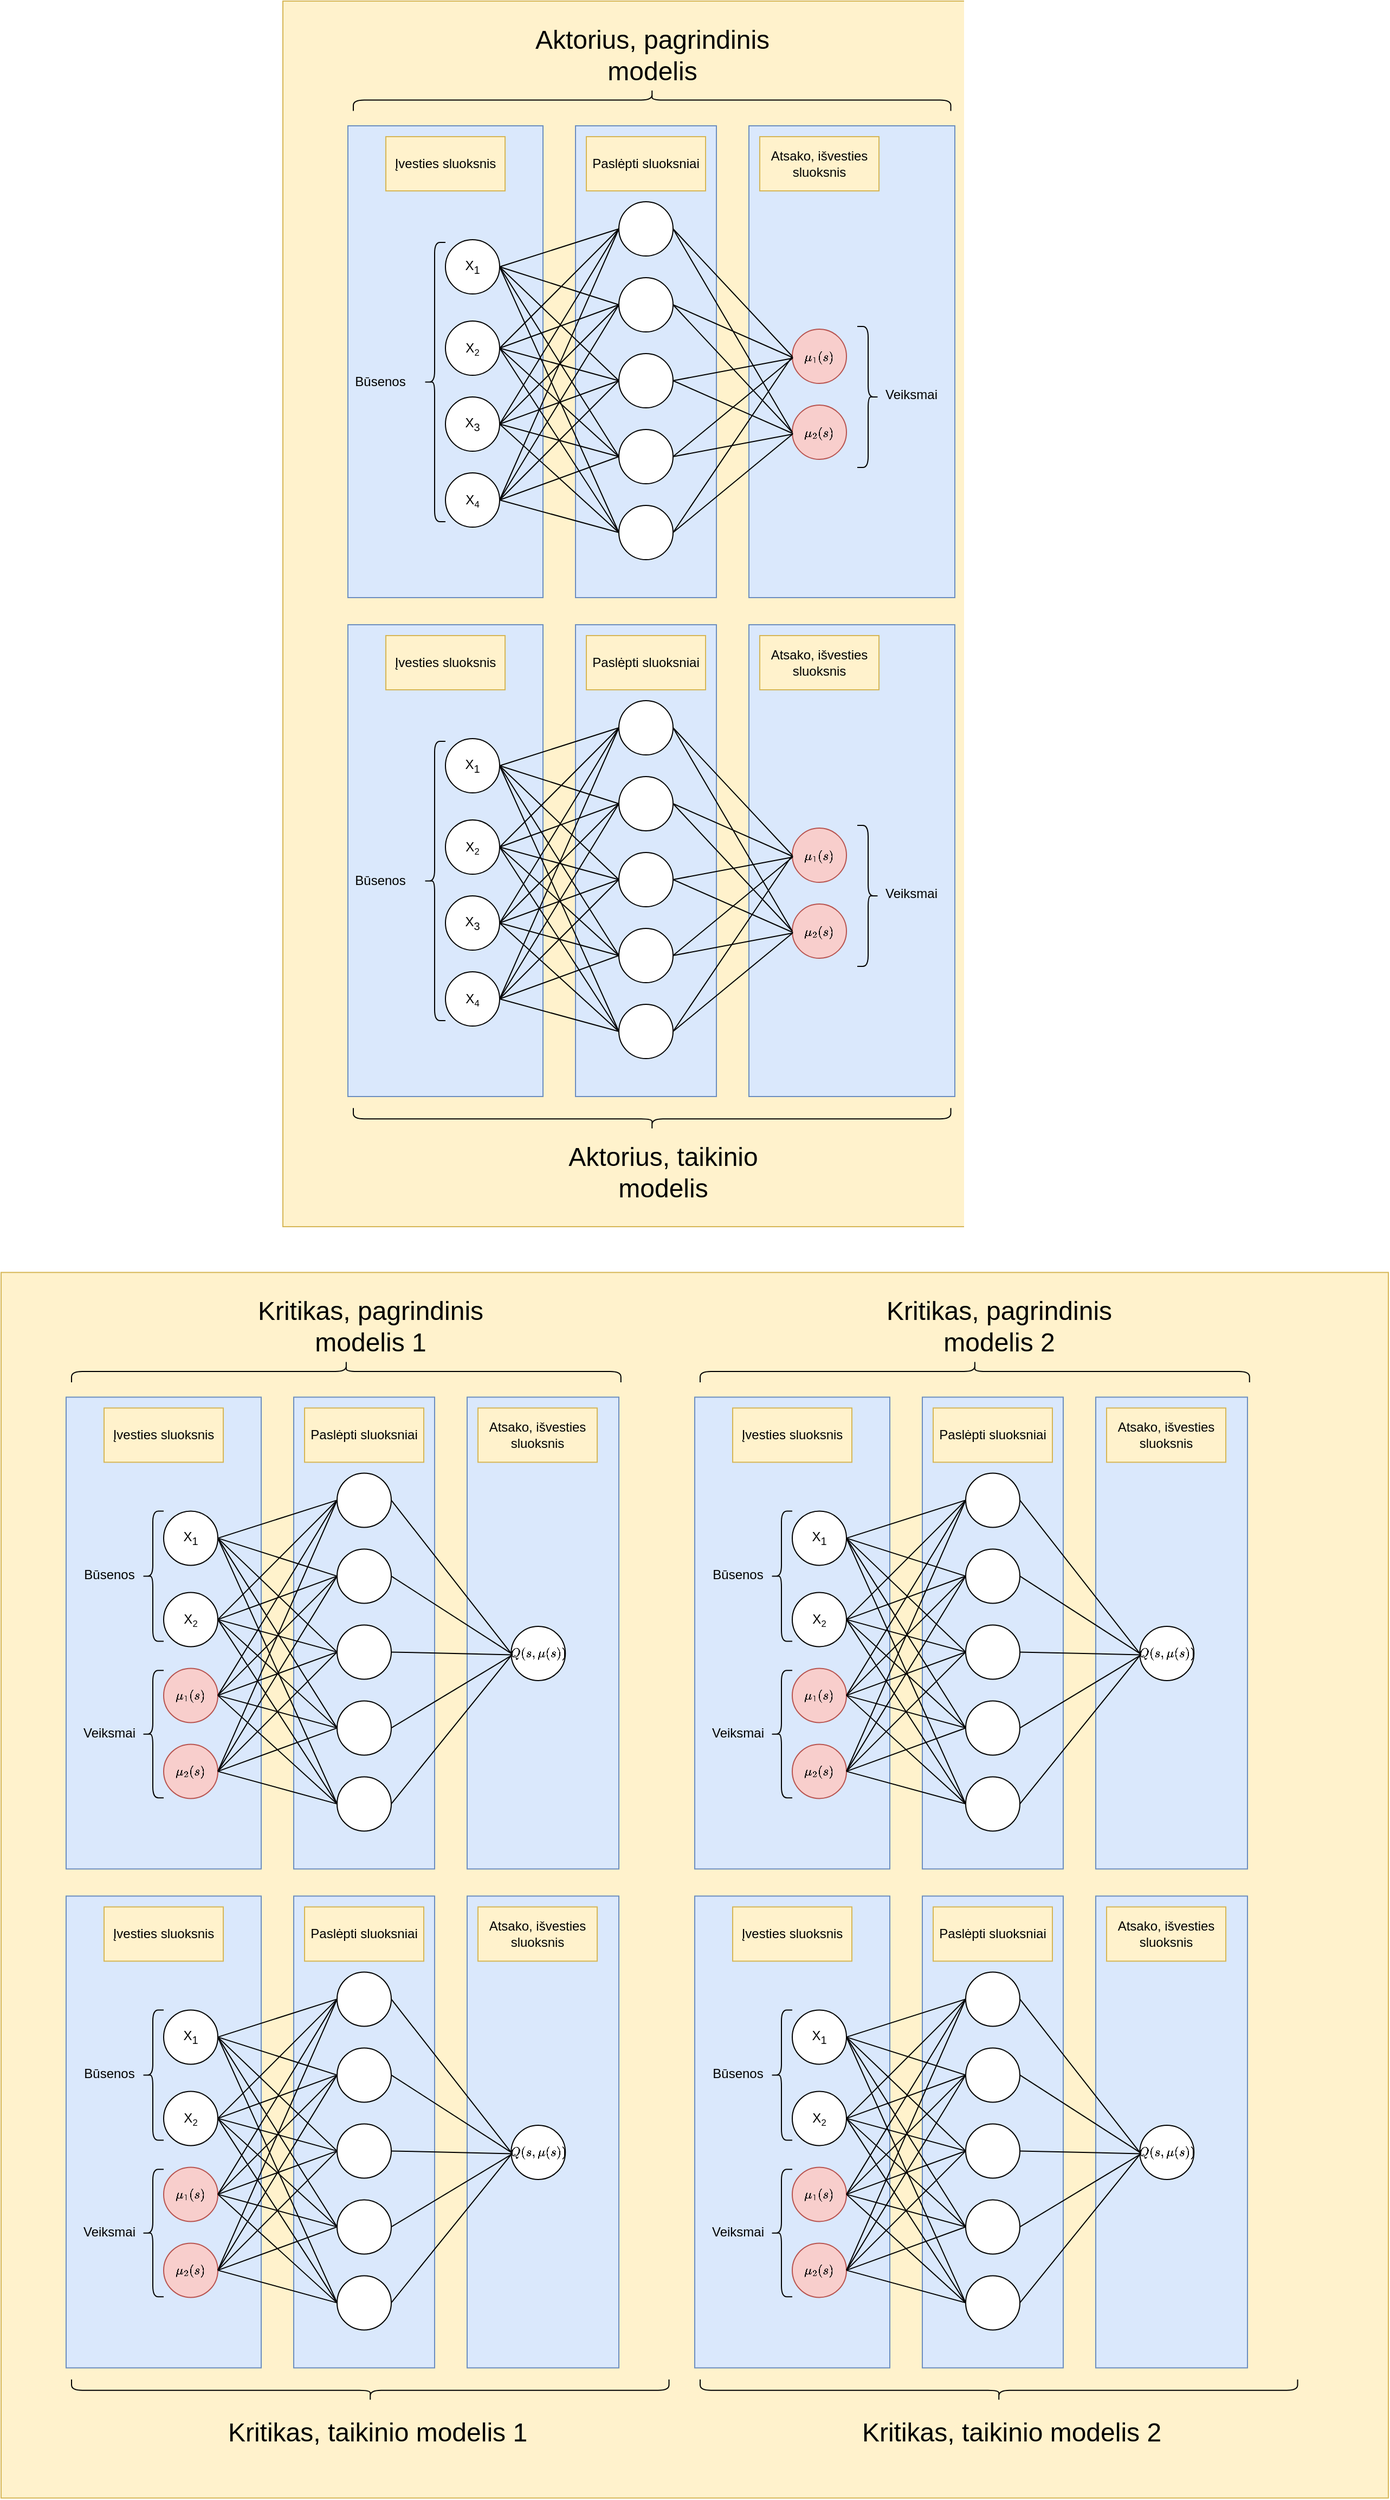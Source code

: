 <mxfile version="14.1.8" type="device"><diagram id="RimWRR78TvrrANR2o5pG" name="Page-1"><mxGraphModel dx="3565" dy="2415" grid="1" gridSize="10" guides="1" tooltips="1" connect="1" arrows="1" fold="1" page="1" pageScale="1" pageWidth="850" pageHeight="1100" math="1" shadow="0"><root><mxCell id="0"/><mxCell id="1" parent="0"/><mxCell id="YNi1LirmBD5IKRIwKds8-132" value="" style="rounded=0;whiteSpace=wrap;html=1;sketch=0;strokeColor=#d6b656;fillColor=#fff2cc;" vertex="1" parent="1"><mxGeometry x="-490" y="30" width="670" height="1130" as="geometry"/></mxCell><mxCell id="YNi1LirmBD5IKRIwKds8-3" value="" style="rounded=0;whiteSpace=wrap;html=1;sketch=0;fillColor=#dae8fc;strokeColor=#6c8ebf;" vertex="1" parent="1"><mxGeometry x="-60" y="145" width="190" height="435" as="geometry"/></mxCell><mxCell id="YNi1LirmBD5IKRIwKds8-4" value="" style="rounded=0;whiteSpace=wrap;html=1;sketch=0;fillColor=#dae8fc;strokeColor=#6c8ebf;" vertex="1" parent="1"><mxGeometry x="-430" y="145" width="180" height="435" as="geometry"/></mxCell><mxCell id="YNi1LirmBD5IKRIwKds8-5" value="" style="rounded=0;whiteSpace=wrap;html=1;sketch=0;fillColor=#dae8fc;strokeColor=#6c8ebf;" vertex="1" parent="1"><mxGeometry x="-220" y="145" width="130" height="435" as="geometry"/></mxCell><mxCell id="YNi1LirmBD5IKRIwKds8-6" value="X&lt;sub&gt;1&lt;/sub&gt;" style="ellipse;whiteSpace=wrap;html=1;aspect=fixed;" vertex="1" parent="1"><mxGeometry x="-340" y="250" width="50" height="50" as="geometry"/></mxCell><mxCell id="YNi1LirmBD5IKRIwKds8-7" value="" style="ellipse;whiteSpace=wrap;html=1;aspect=fixed;" vertex="1" parent="1"><mxGeometry x="-180" y="495" width="50" height="50" as="geometry"/></mxCell><mxCell id="YNi1LirmBD5IKRIwKds8-8" value="" style="ellipse;whiteSpace=wrap;html=1;aspect=fixed;" vertex="1" parent="1"><mxGeometry x="-180" y="425" width="50" height="50" as="geometry"/></mxCell><mxCell id="YNi1LirmBD5IKRIwKds8-9" value="" style="ellipse;whiteSpace=wrap;html=1;aspect=fixed;" vertex="1" parent="1"><mxGeometry x="-180" y="355" width="50" height="50" as="geometry"/></mxCell><mxCell id="YNi1LirmBD5IKRIwKds8-10" value="" style="ellipse;whiteSpace=wrap;html=1;aspect=fixed;" vertex="1" parent="1"><mxGeometry x="-180" y="285" width="50" height="50" as="geometry"/></mxCell><mxCell id="YNi1LirmBD5IKRIwKds8-11" value="&lt;font style=&quot;font-size: 10px;&quot;&gt;$$\mu_1(s)$$&lt;/font&gt;" style="ellipse;whiteSpace=wrap;html=1;aspect=fixed;labelBackgroundColor=none;strokeColor=#b85450;fillColor=#f8cecc;" vertex="1" parent="1"><mxGeometry x="-20" y="332.5" width="50" height="50" as="geometry"/></mxCell><mxCell id="YNi1LirmBD5IKRIwKds8-12" value="" style="ellipse;whiteSpace=wrap;html=1;aspect=fixed;" vertex="1" parent="1"><mxGeometry x="-180" y="215" width="50" height="50" as="geometry"/></mxCell><mxCell id="YNi1LirmBD5IKRIwKds8-13" value="" style="endArrow=none;html=1;entryX=0;entryY=0.5;entryDx=0;entryDy=0;exitX=1;exitY=0.5;exitDx=0;exitDy=0;" edge="1" parent="1" source="YNi1LirmBD5IKRIwKds8-6" target="YNi1LirmBD5IKRIwKds8-12"><mxGeometry width="50" height="50" relative="1" as="geometry"><mxPoint x="-230" y="625" as="sourcePoint"/><mxPoint x="-40" y="415" as="targetPoint"/></mxGeometry></mxCell><mxCell id="YNi1LirmBD5IKRIwKds8-14" value="" style="endArrow=none;html=1;entryX=0;entryY=0.5;entryDx=0;entryDy=0;exitX=1;exitY=0.5;exitDx=0;exitDy=0;" edge="1" parent="1" source="YNi1LirmBD5IKRIwKds8-6" target="YNi1LirmBD5IKRIwKds8-10"><mxGeometry width="50" height="50" relative="1" as="geometry"><mxPoint x="-280" y="285" as="sourcePoint"/><mxPoint x="-170" y="250" as="targetPoint"/></mxGeometry></mxCell><mxCell id="YNi1LirmBD5IKRIwKds8-15" value="" style="endArrow=none;html=1;entryX=0;entryY=0.5;entryDx=0;entryDy=0;exitX=1;exitY=0.5;exitDx=0;exitDy=0;" edge="1" parent="1" source="YNi1LirmBD5IKRIwKds8-6" target="YNi1LirmBD5IKRIwKds8-9"><mxGeometry width="50" height="50" relative="1" as="geometry"><mxPoint x="-280" y="285" as="sourcePoint"/><mxPoint x="-170" y="320" as="targetPoint"/></mxGeometry></mxCell><mxCell id="YNi1LirmBD5IKRIwKds8-16" value="" style="endArrow=none;html=1;entryX=0;entryY=0.5;entryDx=0;entryDy=0;exitX=1;exitY=0.5;exitDx=0;exitDy=0;" edge="1" parent="1" source="YNi1LirmBD5IKRIwKds8-6" target="YNi1LirmBD5IKRIwKds8-8"><mxGeometry width="50" height="50" relative="1" as="geometry"><mxPoint x="-280" y="285" as="sourcePoint"/><mxPoint x="-170" y="390" as="targetPoint"/></mxGeometry></mxCell><mxCell id="YNi1LirmBD5IKRIwKds8-17" value="" style="endArrow=none;html=1;entryX=0;entryY=0.5;entryDx=0;entryDy=0;exitX=1;exitY=0.5;exitDx=0;exitDy=0;" edge="1" parent="1" source="YNi1LirmBD5IKRIwKds8-6" target="YNi1LirmBD5IKRIwKds8-7"><mxGeometry width="50" height="50" relative="1" as="geometry"><mxPoint x="-280" y="285" as="sourcePoint"/><mxPoint x="-170" y="460" as="targetPoint"/></mxGeometry></mxCell><mxCell id="YNi1LirmBD5IKRIwKds8-18" value="X&lt;span style=&quot;font-size: 10px&quot;&gt;&lt;sub&gt;2&lt;/sub&gt;&lt;/span&gt;" style="ellipse;whiteSpace=wrap;html=1;aspect=fixed;" vertex="1" parent="1"><mxGeometry x="-340" y="325" width="50" height="50" as="geometry"/></mxCell><mxCell id="YNi1LirmBD5IKRIwKds8-19" value="" style="endArrow=none;html=1;entryX=0;entryY=0.5;entryDx=0;entryDy=0;exitX=1;exitY=0.5;exitDx=0;exitDy=0;" edge="1" parent="1" source="YNi1LirmBD5IKRIwKds8-18"><mxGeometry width="50" height="50" relative="1" as="geometry"><mxPoint x="-230" y="695" as="sourcePoint"/><mxPoint x="-180" y="310" as="targetPoint"/></mxGeometry></mxCell><mxCell id="YNi1LirmBD5IKRIwKds8-20" value="" style="endArrow=none;html=1;entryX=0;entryY=0.5;entryDx=0;entryDy=0;exitX=1;exitY=0.5;exitDx=0;exitDy=0;" edge="1" parent="1" source="YNi1LirmBD5IKRIwKds8-18"><mxGeometry width="50" height="50" relative="1" as="geometry"><mxPoint x="-280" y="355" as="sourcePoint"/><mxPoint x="-180" y="380" as="targetPoint"/></mxGeometry></mxCell><mxCell id="YNi1LirmBD5IKRIwKds8-21" value="" style="endArrow=none;html=1;entryX=0;entryY=0.5;entryDx=0;entryDy=0;exitX=1;exitY=0.5;exitDx=0;exitDy=0;" edge="1" parent="1" source="YNi1LirmBD5IKRIwKds8-18"><mxGeometry width="50" height="50" relative="1" as="geometry"><mxPoint x="-280" y="355" as="sourcePoint"/><mxPoint x="-180" y="450" as="targetPoint"/></mxGeometry></mxCell><mxCell id="YNi1LirmBD5IKRIwKds8-22" value="" style="endArrow=none;html=1;entryX=0;entryY=0.5;entryDx=0;entryDy=0;exitX=1;exitY=0.5;exitDx=0;exitDy=0;" edge="1" parent="1" source="YNi1LirmBD5IKRIwKds8-18"><mxGeometry width="50" height="50" relative="1" as="geometry"><mxPoint x="-280" y="355" as="sourcePoint"/><mxPoint x="-180" y="520" as="targetPoint"/></mxGeometry></mxCell><mxCell id="YNi1LirmBD5IKRIwKds8-23" value="" style="endArrow=none;html=1;entryX=0;entryY=0.5;entryDx=0;entryDy=0;exitX=1;exitY=0.5;exitDx=0;exitDy=0;" edge="1" parent="1" source="YNi1LirmBD5IKRIwKds8-18" target="YNi1LirmBD5IKRIwKds8-12"><mxGeometry width="50" height="50" relative="1" as="geometry"><mxPoint x="-280" y="355" as="sourcePoint"/><mxPoint x="-180" y="590" as="targetPoint"/></mxGeometry></mxCell><mxCell id="YNi1LirmBD5IKRIwKds8-24" value="&lt;span&gt;X&lt;/span&gt;&lt;sub&gt;3&lt;/sub&gt;" style="ellipse;whiteSpace=wrap;html=1;aspect=fixed;" vertex="1" parent="1"><mxGeometry x="-340" y="395" width="50" height="50" as="geometry"/></mxCell><mxCell id="YNi1LirmBD5IKRIwKds8-25" value="" style="endArrow=none;html=1;entryX=0;entryY=0.5;entryDx=0;entryDy=0;exitX=1;exitY=0.5;exitDx=0;exitDy=0;" edge="1" parent="1" source="YNi1LirmBD5IKRIwKds8-24"><mxGeometry width="50" height="50" relative="1" as="geometry"><mxPoint x="-230" y="765" as="sourcePoint"/><mxPoint x="-180" y="380" as="targetPoint"/></mxGeometry></mxCell><mxCell id="YNi1LirmBD5IKRIwKds8-26" value="" style="endArrow=none;html=1;entryX=0;entryY=0.5;entryDx=0;entryDy=0;exitX=1;exitY=0.5;exitDx=0;exitDy=0;" edge="1" parent="1" source="YNi1LirmBD5IKRIwKds8-24"><mxGeometry width="50" height="50" relative="1" as="geometry"><mxPoint x="-280" y="425" as="sourcePoint"/><mxPoint x="-180" y="450" as="targetPoint"/></mxGeometry></mxCell><mxCell id="YNi1LirmBD5IKRIwKds8-27" value="" style="endArrow=none;html=1;entryX=0;entryY=0.5;entryDx=0;entryDy=0;exitX=1;exitY=0.5;exitDx=0;exitDy=0;" edge="1" parent="1" source="YNi1LirmBD5IKRIwKds8-24"><mxGeometry width="50" height="50" relative="1" as="geometry"><mxPoint x="-280" y="425" as="sourcePoint"/><mxPoint x="-180" y="520" as="targetPoint"/></mxGeometry></mxCell><mxCell id="YNi1LirmBD5IKRIwKds8-28" value="" style="endArrow=none;html=1;exitX=1;exitY=0.5;exitDx=0;exitDy=0;entryX=0;entryY=0.5;entryDx=0;entryDy=0;" edge="1" parent="1" source="YNi1LirmBD5IKRIwKds8-24" target="YNi1LirmBD5IKRIwKds8-12"><mxGeometry width="50" height="50" relative="1" as="geometry"><mxPoint x="-280" y="425" as="sourcePoint"/><mxPoint x="-180" y="235" as="targetPoint"/></mxGeometry></mxCell><mxCell id="YNi1LirmBD5IKRIwKds8-29" value="" style="endArrow=none;html=1;entryX=0;entryY=0.5;entryDx=0;entryDy=0;exitX=1;exitY=0.5;exitDx=0;exitDy=0;" edge="1" parent="1" source="YNi1LirmBD5IKRIwKds8-24"><mxGeometry width="50" height="50" relative="1" as="geometry"><mxPoint x="-280" y="425" as="sourcePoint"/><mxPoint x="-180" y="310" as="targetPoint"/></mxGeometry></mxCell><mxCell id="YNi1LirmBD5IKRIwKds8-30" value="X&lt;span style=&quot;font-size: 10px&quot;&gt;&lt;sub&gt;4&lt;/sub&gt;&lt;/span&gt;" style="ellipse;whiteSpace=wrap;html=1;aspect=fixed;" vertex="1" parent="1"><mxGeometry x="-340" y="465" width="50" height="50" as="geometry"/></mxCell><mxCell id="YNi1LirmBD5IKRIwKds8-31" value="" style="endArrow=none;html=1;entryX=0;entryY=0.5;entryDx=0;entryDy=0;exitX=1;exitY=0.5;exitDx=0;exitDy=0;" edge="1" parent="1" source="YNi1LirmBD5IKRIwKds8-30" target="YNi1LirmBD5IKRIwKds8-8"><mxGeometry width="50" height="50" relative="1" as="geometry"><mxPoint x="-230" y="830" as="sourcePoint"/><mxPoint x="-180" y="445" as="targetPoint"/></mxGeometry></mxCell><mxCell id="YNi1LirmBD5IKRIwKds8-32" value="" style="endArrow=none;html=1;entryX=0;entryY=0.5;entryDx=0;entryDy=0;exitX=1;exitY=0.5;exitDx=0;exitDy=0;" edge="1" parent="1" source="YNi1LirmBD5IKRIwKds8-30" target="YNi1LirmBD5IKRIwKds8-7"><mxGeometry width="50" height="50" relative="1" as="geometry"><mxPoint x="-280" y="490" as="sourcePoint"/><mxPoint x="-180" y="515" as="targetPoint"/></mxGeometry></mxCell><mxCell id="YNi1LirmBD5IKRIwKds8-33" value="" style="endArrow=none;html=1;entryX=0;entryY=0.5;entryDx=0;entryDy=0;exitX=1;exitY=0.5;exitDx=0;exitDy=0;" edge="1" parent="1" source="YNi1LirmBD5IKRIwKds8-30" target="YNi1LirmBD5IKRIwKds8-12"><mxGeometry width="50" height="50" relative="1" as="geometry"><mxPoint x="-280" y="490" as="sourcePoint"/><mxPoint x="-180" y="585" as="targetPoint"/></mxGeometry></mxCell><mxCell id="YNi1LirmBD5IKRIwKds8-34" value="" style="endArrow=none;html=1;entryX=0;entryY=0.5;entryDx=0;entryDy=0;exitX=1;exitY=0.5;exitDx=0;exitDy=0;" edge="1" parent="1" source="YNi1LirmBD5IKRIwKds8-30" target="YNi1LirmBD5IKRIwKds8-10"><mxGeometry width="50" height="50" relative="1" as="geometry"><mxPoint x="-280" y="490" as="sourcePoint"/><mxPoint x="-180" y="655" as="targetPoint"/></mxGeometry></mxCell><mxCell id="YNi1LirmBD5IKRIwKds8-35" value="" style="endArrow=none;html=1;entryX=0;entryY=0.5;entryDx=0;entryDy=0;exitX=1;exitY=0.5;exitDx=0;exitDy=0;" edge="1" parent="1" source="YNi1LirmBD5IKRIwKds8-30" target="YNi1LirmBD5IKRIwKds8-9"><mxGeometry width="50" height="50" relative="1" as="geometry"><mxPoint x="-280" y="490" as="sourcePoint"/><mxPoint x="-180" y="375" as="targetPoint"/></mxGeometry></mxCell><mxCell id="YNi1LirmBD5IKRIwKds8-36" value="" style="endArrow=none;html=1;exitX=1;exitY=0.5;exitDx=0;exitDy=0;entryX=0;entryY=0.5;entryDx=0;entryDy=0;" edge="1" parent="1" target="YNi1LirmBD5IKRIwKds8-11"><mxGeometry width="50" height="50" relative="1" as="geometry"><mxPoint x="-130" y="240" as="sourcePoint"/><mxPoint x="-70" y="355" as="targetPoint"/></mxGeometry></mxCell><mxCell id="YNi1LirmBD5IKRIwKds8-37" value="" style="endArrow=none;html=1;exitX=1;exitY=0.5;exitDx=0;exitDy=0;entryX=0.013;entryY=0.525;entryDx=0;entryDy=0;entryPerimeter=0;" edge="1" parent="1" target="YNi1LirmBD5IKRIwKds8-11"><mxGeometry width="50" height="50" relative="1" as="geometry"><mxPoint x="-130" y="310" as="sourcePoint"/><mxPoint x="-10.0" y="390" as="targetPoint"/></mxGeometry></mxCell><mxCell id="YNi1LirmBD5IKRIwKds8-38" value="" style="endArrow=none;html=1;exitX=1;exitY=0.5;exitDx=0;exitDy=0;entryX=0.012;entryY=0.534;entryDx=0;entryDy=0;entryPerimeter=0;" edge="1" parent="1" target="YNi1LirmBD5IKRIwKds8-11"><mxGeometry width="50" height="50" relative="1" as="geometry"><mxPoint x="-130" y="380" as="sourcePoint"/><mxPoint x="-9.35" y="391.25" as="targetPoint"/></mxGeometry></mxCell><mxCell id="YNi1LirmBD5IKRIwKds8-39" value="" style="endArrow=none;html=1;exitX=1;exitY=0.5;exitDx=0;exitDy=0;entryX=0.006;entryY=0.534;entryDx=0;entryDy=0;entryPerimeter=0;" edge="1" parent="1" target="YNi1LirmBD5IKRIwKds8-11"><mxGeometry width="50" height="50" relative="1" as="geometry"><mxPoint x="-130" y="450" as="sourcePoint"/><mxPoint x="-9.35" y="391.65" as="targetPoint"/></mxGeometry></mxCell><mxCell id="YNi1LirmBD5IKRIwKds8-40" value="" style="endArrow=none;html=1;exitX=1;exitY=0.5;exitDx=0;exitDy=0;entryX=0;entryY=0.5;entryDx=0;entryDy=0;" edge="1" parent="1" target="YNi1LirmBD5IKRIwKds8-11"><mxGeometry width="50" height="50" relative="1" as="geometry"><mxPoint x="-130" y="520" as="sourcePoint"/><mxPoint x="-9.7" y="391.7" as="targetPoint"/></mxGeometry></mxCell><mxCell id="YNi1LirmBD5IKRIwKds8-41" value="Įvesties sluoksnis" style="text;html=1;strokeColor=#d6b656;fillColor=#fff2cc;align=center;verticalAlign=middle;whiteSpace=wrap;rounded=0;sketch=0;" vertex="1" parent="1"><mxGeometry x="-395" y="155" width="110" height="50" as="geometry"/></mxCell><mxCell id="YNi1LirmBD5IKRIwKds8-42" value="Paslėpti sluoksniai" style="text;html=1;strokeColor=#d6b656;fillColor=#fff2cc;align=center;verticalAlign=middle;whiteSpace=wrap;rounded=0;sketch=0;" vertex="1" parent="1"><mxGeometry x="-210" y="155" width="110" height="50" as="geometry"/></mxCell><mxCell id="YNi1LirmBD5IKRIwKds8-43" value="Atsako, išvesties sluoksnis" style="text;html=1;strokeColor=#d6b656;fillColor=#fff2cc;align=center;verticalAlign=middle;whiteSpace=wrap;rounded=0;sketch=0;" vertex="1" parent="1"><mxGeometry x="-50" y="155" width="110" height="50" as="geometry"/></mxCell><mxCell id="YNi1LirmBD5IKRIwKds8-46" value="&lt;span style=&quot;font-size: 10px&quot;&gt;$$\mu_2(s)$$&lt;/span&gt;" style="ellipse;whiteSpace=wrap;html=1;aspect=fixed;fillColor=#f8cecc;strokeColor=#b85450;" vertex="1" parent="1"><mxGeometry x="-20" y="402.5" width="50" height="50" as="geometry"/></mxCell><mxCell id="YNi1LirmBD5IKRIwKds8-47" value="" style="endArrow=none;html=1;exitX=1;exitY=0.5;exitDx=0;exitDy=0;entryX=0;entryY=0.5;entryDx=0;entryDy=0;" edge="1" parent="1" target="YNi1LirmBD5IKRIwKds8-46"><mxGeometry width="50" height="50" relative="1" as="geometry"><mxPoint x="-130.0" y="310" as="sourcePoint"/><mxPoint x="-70" y="425" as="targetPoint"/></mxGeometry></mxCell><mxCell id="YNi1LirmBD5IKRIwKds8-48" value="" style="endArrow=none;html=1;exitX=1;exitY=0.5;exitDx=0;exitDy=0;entryX=0.013;entryY=0.525;entryDx=0;entryDy=0;entryPerimeter=0;" edge="1" parent="1" target="YNi1LirmBD5IKRIwKds8-46"><mxGeometry width="50" height="50" relative="1" as="geometry"><mxPoint x="-130.0" y="380" as="sourcePoint"/><mxPoint x="-10.0" y="460" as="targetPoint"/></mxGeometry></mxCell><mxCell id="YNi1LirmBD5IKRIwKds8-49" value="" style="endArrow=none;html=1;exitX=1;exitY=0.5;exitDx=0;exitDy=0;entryX=0.012;entryY=0.534;entryDx=0;entryDy=0;entryPerimeter=0;" edge="1" parent="1" target="YNi1LirmBD5IKRIwKds8-46"><mxGeometry width="50" height="50" relative="1" as="geometry"><mxPoint x="-130.0" y="450" as="sourcePoint"/><mxPoint x="-9.35" y="461.25" as="targetPoint"/></mxGeometry></mxCell><mxCell id="YNi1LirmBD5IKRIwKds8-50" value="" style="endArrow=none;html=1;exitX=1;exitY=0.5;exitDx=0;exitDy=0;entryX=0.006;entryY=0.534;entryDx=0;entryDy=0;entryPerimeter=0;" edge="1" parent="1" target="YNi1LirmBD5IKRIwKds8-46"><mxGeometry width="50" height="50" relative="1" as="geometry"><mxPoint x="-130.0" y="520" as="sourcePoint"/><mxPoint x="-9.35" y="461.65" as="targetPoint"/></mxGeometry></mxCell><mxCell id="YNi1LirmBD5IKRIwKds8-51" value="" style="endArrow=none;html=1;exitX=1;exitY=0.5;exitDx=0;exitDy=0;entryX=0;entryY=0.5;entryDx=0;entryDy=0;" edge="1" parent="1" target="YNi1LirmBD5IKRIwKds8-46"><mxGeometry width="50" height="50" relative="1" as="geometry"><mxPoint x="-130" y="240" as="sourcePoint"/><mxPoint x="-9.7" y="461.7" as="targetPoint"/></mxGeometry></mxCell><mxCell id="YNi1LirmBD5IKRIwKds8-64" value="" style="shape=curlyBracket;whiteSpace=wrap;html=1;rounded=1;flipH=1;" vertex="1" parent="1"><mxGeometry x="40" y="330" width="20" height="130" as="geometry"/></mxCell><mxCell id="YNi1LirmBD5IKRIwKds8-65" value="Veiksmai" style="text;html=1;strokeColor=none;fillColor=none;align=center;verticalAlign=middle;whiteSpace=wrap;rounded=0;" vertex="1" parent="1"><mxGeometry x="70" y="382.5" width="40" height="20" as="geometry"/></mxCell><mxCell id="YNi1LirmBD5IKRIwKds8-66" value="" style="shape=curlyBracket;whiteSpace=wrap;html=1;rounded=1;flipH=0;" vertex="1" parent="1"><mxGeometry x="-360" y="252.5" width="20" height="257.5" as="geometry"/></mxCell><mxCell id="YNi1LirmBD5IKRIwKds8-67" value="Būsenos" style="text;html=1;strokeColor=none;fillColor=none;align=center;verticalAlign=middle;whiteSpace=wrap;rounded=0;" vertex="1" parent="1"><mxGeometry x="-420" y="371.25" width="40" height="20" as="geometry"/></mxCell><mxCell id="YNi1LirmBD5IKRIwKds8-133" value="" style="rounded=0;whiteSpace=wrap;html=1;sketch=0;fillColor=#dae8fc;strokeColor=#6c8ebf;" vertex="1" parent="1"><mxGeometry x="-60" y="605" width="190" height="435" as="geometry"/></mxCell><mxCell id="YNi1LirmBD5IKRIwKds8-134" value="" style="rounded=0;whiteSpace=wrap;html=1;sketch=0;fillColor=#dae8fc;strokeColor=#6c8ebf;" vertex="1" parent="1"><mxGeometry x="-430" y="605" width="180" height="435" as="geometry"/></mxCell><mxCell id="YNi1LirmBD5IKRIwKds8-135" value="" style="rounded=0;whiteSpace=wrap;html=1;sketch=0;fillColor=#dae8fc;strokeColor=#6c8ebf;" vertex="1" parent="1"><mxGeometry x="-220" y="605" width="130" height="435" as="geometry"/></mxCell><mxCell id="YNi1LirmBD5IKRIwKds8-136" value="X&lt;sub&gt;1&lt;/sub&gt;" style="ellipse;whiteSpace=wrap;html=1;aspect=fixed;" vertex="1" parent="1"><mxGeometry x="-340" y="710" width="50" height="50" as="geometry"/></mxCell><mxCell id="YNi1LirmBD5IKRIwKds8-137" value="" style="ellipse;whiteSpace=wrap;html=1;aspect=fixed;" vertex="1" parent="1"><mxGeometry x="-180" y="955" width="50" height="50" as="geometry"/></mxCell><mxCell id="YNi1LirmBD5IKRIwKds8-138" value="" style="ellipse;whiteSpace=wrap;html=1;aspect=fixed;" vertex="1" parent="1"><mxGeometry x="-180" y="885" width="50" height="50" as="geometry"/></mxCell><mxCell id="YNi1LirmBD5IKRIwKds8-139" value="" style="ellipse;whiteSpace=wrap;html=1;aspect=fixed;" vertex="1" parent="1"><mxGeometry x="-180" y="815" width="50" height="50" as="geometry"/></mxCell><mxCell id="YNi1LirmBD5IKRIwKds8-140" value="" style="ellipse;whiteSpace=wrap;html=1;aspect=fixed;" vertex="1" parent="1"><mxGeometry x="-180" y="745" width="50" height="50" as="geometry"/></mxCell><mxCell id="YNi1LirmBD5IKRIwKds8-141" value="&lt;font style=&quot;font-size: 10px&quot;&gt;$$\mu_1(s)$$&lt;/font&gt;" style="ellipse;whiteSpace=wrap;html=1;aspect=fixed;fillColor=#f8cecc;strokeColor=#b85450;" vertex="1" parent="1"><mxGeometry x="-20" y="792.5" width="50" height="50" as="geometry"/></mxCell><mxCell id="YNi1LirmBD5IKRIwKds8-142" value="" style="ellipse;whiteSpace=wrap;html=1;aspect=fixed;" vertex="1" parent="1"><mxGeometry x="-180" y="675" width="50" height="50" as="geometry"/></mxCell><mxCell id="YNi1LirmBD5IKRIwKds8-143" value="" style="endArrow=none;html=1;entryX=0;entryY=0.5;entryDx=0;entryDy=0;exitX=1;exitY=0.5;exitDx=0;exitDy=0;" edge="1" parent="1" source="YNi1LirmBD5IKRIwKds8-136" target="YNi1LirmBD5IKRIwKds8-142"><mxGeometry width="50" height="50" relative="1" as="geometry"><mxPoint x="-230" y="1085" as="sourcePoint"/><mxPoint x="-40" y="875" as="targetPoint"/></mxGeometry></mxCell><mxCell id="YNi1LirmBD5IKRIwKds8-144" value="" style="endArrow=none;html=1;entryX=0;entryY=0.5;entryDx=0;entryDy=0;exitX=1;exitY=0.5;exitDx=0;exitDy=0;" edge="1" parent="1" source="YNi1LirmBD5IKRIwKds8-136" target="YNi1LirmBD5IKRIwKds8-140"><mxGeometry width="50" height="50" relative="1" as="geometry"><mxPoint x="-280" y="745" as="sourcePoint"/><mxPoint x="-170" y="710" as="targetPoint"/></mxGeometry></mxCell><mxCell id="YNi1LirmBD5IKRIwKds8-145" value="" style="endArrow=none;html=1;entryX=0;entryY=0.5;entryDx=0;entryDy=0;exitX=1;exitY=0.5;exitDx=0;exitDy=0;" edge="1" parent="1" source="YNi1LirmBD5IKRIwKds8-136" target="YNi1LirmBD5IKRIwKds8-139"><mxGeometry width="50" height="50" relative="1" as="geometry"><mxPoint x="-280" y="745" as="sourcePoint"/><mxPoint x="-170" y="780" as="targetPoint"/></mxGeometry></mxCell><mxCell id="YNi1LirmBD5IKRIwKds8-146" value="" style="endArrow=none;html=1;entryX=0;entryY=0.5;entryDx=0;entryDy=0;exitX=1;exitY=0.5;exitDx=0;exitDy=0;" edge="1" parent="1" source="YNi1LirmBD5IKRIwKds8-136" target="YNi1LirmBD5IKRIwKds8-138"><mxGeometry width="50" height="50" relative="1" as="geometry"><mxPoint x="-280" y="745" as="sourcePoint"/><mxPoint x="-170" y="850" as="targetPoint"/></mxGeometry></mxCell><mxCell id="YNi1LirmBD5IKRIwKds8-147" value="" style="endArrow=none;html=1;entryX=0;entryY=0.5;entryDx=0;entryDy=0;exitX=1;exitY=0.5;exitDx=0;exitDy=0;" edge="1" parent="1" source="YNi1LirmBD5IKRIwKds8-136" target="YNi1LirmBD5IKRIwKds8-137"><mxGeometry width="50" height="50" relative="1" as="geometry"><mxPoint x="-280" y="745" as="sourcePoint"/><mxPoint x="-170" y="920" as="targetPoint"/></mxGeometry></mxCell><mxCell id="YNi1LirmBD5IKRIwKds8-148" value="X&lt;span style=&quot;font-size: 10px&quot;&gt;&lt;sub&gt;2&lt;/sub&gt;&lt;/span&gt;" style="ellipse;whiteSpace=wrap;html=1;aspect=fixed;" vertex="1" parent="1"><mxGeometry x="-340" y="785" width="50" height="50" as="geometry"/></mxCell><mxCell id="YNi1LirmBD5IKRIwKds8-149" value="" style="endArrow=none;html=1;entryX=0;entryY=0.5;entryDx=0;entryDy=0;exitX=1;exitY=0.5;exitDx=0;exitDy=0;" edge="1" parent="1" source="YNi1LirmBD5IKRIwKds8-148"><mxGeometry width="50" height="50" relative="1" as="geometry"><mxPoint x="-230" y="1155" as="sourcePoint"/><mxPoint x="-180" y="770" as="targetPoint"/></mxGeometry></mxCell><mxCell id="YNi1LirmBD5IKRIwKds8-150" value="" style="endArrow=none;html=1;entryX=0;entryY=0.5;entryDx=0;entryDy=0;exitX=1;exitY=0.5;exitDx=0;exitDy=0;" edge="1" parent="1" source="YNi1LirmBD5IKRIwKds8-148"><mxGeometry width="50" height="50" relative="1" as="geometry"><mxPoint x="-280" y="815" as="sourcePoint"/><mxPoint x="-180" y="840" as="targetPoint"/></mxGeometry></mxCell><mxCell id="YNi1LirmBD5IKRIwKds8-151" value="" style="endArrow=none;html=1;entryX=0;entryY=0.5;entryDx=0;entryDy=0;exitX=1;exitY=0.5;exitDx=0;exitDy=0;" edge="1" parent="1" source="YNi1LirmBD5IKRIwKds8-148"><mxGeometry width="50" height="50" relative="1" as="geometry"><mxPoint x="-280" y="815" as="sourcePoint"/><mxPoint x="-180" y="910" as="targetPoint"/></mxGeometry></mxCell><mxCell id="YNi1LirmBD5IKRIwKds8-152" value="" style="endArrow=none;html=1;entryX=0;entryY=0.5;entryDx=0;entryDy=0;exitX=1;exitY=0.5;exitDx=0;exitDy=0;" edge="1" parent="1" source="YNi1LirmBD5IKRIwKds8-148"><mxGeometry width="50" height="50" relative="1" as="geometry"><mxPoint x="-280" y="815" as="sourcePoint"/><mxPoint x="-180" y="980" as="targetPoint"/></mxGeometry></mxCell><mxCell id="YNi1LirmBD5IKRIwKds8-153" value="" style="endArrow=none;html=1;entryX=0;entryY=0.5;entryDx=0;entryDy=0;exitX=1;exitY=0.5;exitDx=0;exitDy=0;" edge="1" parent="1" source="YNi1LirmBD5IKRIwKds8-148" target="YNi1LirmBD5IKRIwKds8-142"><mxGeometry width="50" height="50" relative="1" as="geometry"><mxPoint x="-280" y="815" as="sourcePoint"/><mxPoint x="-180" y="1050" as="targetPoint"/></mxGeometry></mxCell><mxCell id="YNi1LirmBD5IKRIwKds8-154" value="&lt;span&gt;X&lt;/span&gt;&lt;sub&gt;3&lt;/sub&gt;" style="ellipse;whiteSpace=wrap;html=1;aspect=fixed;" vertex="1" parent="1"><mxGeometry x="-340" y="855" width="50" height="50" as="geometry"/></mxCell><mxCell id="YNi1LirmBD5IKRIwKds8-155" value="" style="endArrow=none;html=1;entryX=0;entryY=0.5;entryDx=0;entryDy=0;exitX=1;exitY=0.5;exitDx=0;exitDy=0;" edge="1" parent="1" source="YNi1LirmBD5IKRIwKds8-154"><mxGeometry width="50" height="50" relative="1" as="geometry"><mxPoint x="-230" y="1225" as="sourcePoint"/><mxPoint x="-180" y="840" as="targetPoint"/></mxGeometry></mxCell><mxCell id="YNi1LirmBD5IKRIwKds8-156" value="" style="endArrow=none;html=1;entryX=0;entryY=0.5;entryDx=0;entryDy=0;exitX=1;exitY=0.5;exitDx=0;exitDy=0;" edge="1" parent="1" source="YNi1LirmBD5IKRIwKds8-154"><mxGeometry width="50" height="50" relative="1" as="geometry"><mxPoint x="-280" y="885" as="sourcePoint"/><mxPoint x="-180" y="910" as="targetPoint"/></mxGeometry></mxCell><mxCell id="YNi1LirmBD5IKRIwKds8-157" value="" style="endArrow=none;html=1;entryX=0;entryY=0.5;entryDx=0;entryDy=0;exitX=1;exitY=0.5;exitDx=0;exitDy=0;" edge="1" parent="1" source="YNi1LirmBD5IKRIwKds8-154"><mxGeometry width="50" height="50" relative="1" as="geometry"><mxPoint x="-280" y="885" as="sourcePoint"/><mxPoint x="-180" y="980" as="targetPoint"/></mxGeometry></mxCell><mxCell id="YNi1LirmBD5IKRIwKds8-158" value="" style="endArrow=none;html=1;exitX=1;exitY=0.5;exitDx=0;exitDy=0;entryX=0;entryY=0.5;entryDx=0;entryDy=0;" edge="1" parent="1" source="YNi1LirmBD5IKRIwKds8-154" target="YNi1LirmBD5IKRIwKds8-142"><mxGeometry width="50" height="50" relative="1" as="geometry"><mxPoint x="-280" y="885" as="sourcePoint"/><mxPoint x="-180" y="695" as="targetPoint"/></mxGeometry></mxCell><mxCell id="YNi1LirmBD5IKRIwKds8-159" value="" style="endArrow=none;html=1;entryX=0;entryY=0.5;entryDx=0;entryDy=0;exitX=1;exitY=0.5;exitDx=0;exitDy=0;" edge="1" parent="1" source="YNi1LirmBD5IKRIwKds8-154"><mxGeometry width="50" height="50" relative="1" as="geometry"><mxPoint x="-280" y="885" as="sourcePoint"/><mxPoint x="-180" y="770" as="targetPoint"/></mxGeometry></mxCell><mxCell id="YNi1LirmBD5IKRIwKds8-160" value="X&lt;span style=&quot;font-size: 10px&quot;&gt;&lt;sub&gt;4&lt;/sub&gt;&lt;/span&gt;" style="ellipse;whiteSpace=wrap;html=1;aspect=fixed;" vertex="1" parent="1"><mxGeometry x="-340" y="925" width="50" height="50" as="geometry"/></mxCell><mxCell id="YNi1LirmBD5IKRIwKds8-161" value="" style="endArrow=none;html=1;entryX=0;entryY=0.5;entryDx=0;entryDy=0;exitX=1;exitY=0.5;exitDx=0;exitDy=0;" edge="1" parent="1" source="YNi1LirmBD5IKRIwKds8-160" target="YNi1LirmBD5IKRIwKds8-138"><mxGeometry width="50" height="50" relative="1" as="geometry"><mxPoint x="-230" y="1290" as="sourcePoint"/><mxPoint x="-180" y="905" as="targetPoint"/></mxGeometry></mxCell><mxCell id="YNi1LirmBD5IKRIwKds8-162" value="" style="endArrow=none;html=1;entryX=0;entryY=0.5;entryDx=0;entryDy=0;exitX=1;exitY=0.5;exitDx=0;exitDy=0;" edge="1" parent="1" source="YNi1LirmBD5IKRIwKds8-160" target="YNi1LirmBD5IKRIwKds8-137"><mxGeometry width="50" height="50" relative="1" as="geometry"><mxPoint x="-280" y="950" as="sourcePoint"/><mxPoint x="-180" y="975" as="targetPoint"/></mxGeometry></mxCell><mxCell id="YNi1LirmBD5IKRIwKds8-163" value="" style="endArrow=none;html=1;entryX=0;entryY=0.5;entryDx=0;entryDy=0;exitX=1;exitY=0.5;exitDx=0;exitDy=0;" edge="1" parent="1" source="YNi1LirmBD5IKRIwKds8-160" target="YNi1LirmBD5IKRIwKds8-142"><mxGeometry width="50" height="50" relative="1" as="geometry"><mxPoint x="-280" y="950" as="sourcePoint"/><mxPoint x="-180" y="1045" as="targetPoint"/></mxGeometry></mxCell><mxCell id="YNi1LirmBD5IKRIwKds8-164" value="" style="endArrow=none;html=1;entryX=0;entryY=0.5;entryDx=0;entryDy=0;exitX=1;exitY=0.5;exitDx=0;exitDy=0;" edge="1" parent="1" source="YNi1LirmBD5IKRIwKds8-160" target="YNi1LirmBD5IKRIwKds8-140"><mxGeometry width="50" height="50" relative="1" as="geometry"><mxPoint x="-280" y="950" as="sourcePoint"/><mxPoint x="-180" y="1115" as="targetPoint"/></mxGeometry></mxCell><mxCell id="YNi1LirmBD5IKRIwKds8-165" value="" style="endArrow=none;html=1;entryX=0;entryY=0.5;entryDx=0;entryDy=0;exitX=1;exitY=0.5;exitDx=0;exitDy=0;" edge="1" parent="1" source="YNi1LirmBD5IKRIwKds8-160" target="YNi1LirmBD5IKRIwKds8-139"><mxGeometry width="50" height="50" relative="1" as="geometry"><mxPoint x="-280" y="950" as="sourcePoint"/><mxPoint x="-180" y="835" as="targetPoint"/></mxGeometry></mxCell><mxCell id="YNi1LirmBD5IKRIwKds8-166" value="" style="endArrow=none;html=1;exitX=1;exitY=0.5;exitDx=0;exitDy=0;entryX=0;entryY=0.5;entryDx=0;entryDy=0;" edge="1" parent="1" target="YNi1LirmBD5IKRIwKds8-141"><mxGeometry width="50" height="50" relative="1" as="geometry"><mxPoint x="-130" y="700" as="sourcePoint"/><mxPoint x="-70" y="815" as="targetPoint"/></mxGeometry></mxCell><mxCell id="YNi1LirmBD5IKRIwKds8-167" value="" style="endArrow=none;html=1;exitX=1;exitY=0.5;exitDx=0;exitDy=0;entryX=0.013;entryY=0.525;entryDx=0;entryDy=0;entryPerimeter=0;" edge="1" parent="1" target="YNi1LirmBD5IKRIwKds8-141"><mxGeometry width="50" height="50" relative="1" as="geometry"><mxPoint x="-130" y="770" as="sourcePoint"/><mxPoint x="-10.0" y="850" as="targetPoint"/></mxGeometry></mxCell><mxCell id="YNi1LirmBD5IKRIwKds8-168" value="" style="endArrow=none;html=1;exitX=1;exitY=0.5;exitDx=0;exitDy=0;entryX=0.012;entryY=0.534;entryDx=0;entryDy=0;entryPerimeter=0;" edge="1" parent="1" target="YNi1LirmBD5IKRIwKds8-141"><mxGeometry width="50" height="50" relative="1" as="geometry"><mxPoint x="-130" y="840" as="sourcePoint"/><mxPoint x="-9.35" y="851.25" as="targetPoint"/></mxGeometry></mxCell><mxCell id="YNi1LirmBD5IKRIwKds8-169" value="" style="endArrow=none;html=1;exitX=1;exitY=0.5;exitDx=0;exitDy=0;entryX=0.006;entryY=0.534;entryDx=0;entryDy=0;entryPerimeter=0;" edge="1" parent="1" target="YNi1LirmBD5IKRIwKds8-141"><mxGeometry width="50" height="50" relative="1" as="geometry"><mxPoint x="-130" y="910" as="sourcePoint"/><mxPoint x="-9.35" y="851.65" as="targetPoint"/></mxGeometry></mxCell><mxCell id="YNi1LirmBD5IKRIwKds8-170" value="" style="endArrow=none;html=1;exitX=1;exitY=0.5;exitDx=0;exitDy=0;entryX=0;entryY=0.5;entryDx=0;entryDy=0;" edge="1" parent="1" target="YNi1LirmBD5IKRIwKds8-141"><mxGeometry width="50" height="50" relative="1" as="geometry"><mxPoint x="-130" y="980" as="sourcePoint"/><mxPoint x="-9.7" y="851.7" as="targetPoint"/></mxGeometry></mxCell><mxCell id="YNi1LirmBD5IKRIwKds8-171" value="Įvesties sluoksnis" style="text;html=1;strokeColor=#d6b656;fillColor=#fff2cc;align=center;verticalAlign=middle;whiteSpace=wrap;rounded=0;sketch=0;" vertex="1" parent="1"><mxGeometry x="-395" y="615" width="110" height="50" as="geometry"/></mxCell><mxCell id="YNi1LirmBD5IKRIwKds8-172" value="Paslėpti sluoksniai" style="text;html=1;strokeColor=#d6b656;fillColor=#fff2cc;align=center;verticalAlign=middle;whiteSpace=wrap;rounded=0;sketch=0;" vertex="1" parent="1"><mxGeometry x="-210" y="615" width="110" height="50" as="geometry"/></mxCell><mxCell id="YNi1LirmBD5IKRIwKds8-173" value="Atsako, išvesties sluoksnis" style="text;html=1;strokeColor=#d6b656;fillColor=#fff2cc;align=center;verticalAlign=middle;whiteSpace=wrap;rounded=0;sketch=0;" vertex="1" parent="1"><mxGeometry x="-50" y="615" width="110" height="50" as="geometry"/></mxCell><mxCell id="YNi1LirmBD5IKRIwKds8-174" value="&lt;span style=&quot;font-size: 10px&quot;&gt;$$\mu_2(s)$$&lt;/span&gt;" style="ellipse;whiteSpace=wrap;html=1;aspect=fixed;fillColor=#f8cecc;strokeColor=#b85450;" vertex="1" parent="1"><mxGeometry x="-20" y="862.5" width="50" height="50" as="geometry"/></mxCell><mxCell id="YNi1LirmBD5IKRIwKds8-175" value="" style="endArrow=none;html=1;exitX=1;exitY=0.5;exitDx=0;exitDy=0;entryX=0;entryY=0.5;entryDx=0;entryDy=0;" edge="1" parent="1" target="YNi1LirmBD5IKRIwKds8-174"><mxGeometry width="50" height="50" relative="1" as="geometry"><mxPoint x="-130.0" y="770" as="sourcePoint"/><mxPoint x="-70" y="885" as="targetPoint"/></mxGeometry></mxCell><mxCell id="YNi1LirmBD5IKRIwKds8-176" value="" style="endArrow=none;html=1;exitX=1;exitY=0.5;exitDx=0;exitDy=0;entryX=0.013;entryY=0.525;entryDx=0;entryDy=0;entryPerimeter=0;" edge="1" parent="1" target="YNi1LirmBD5IKRIwKds8-174"><mxGeometry width="50" height="50" relative="1" as="geometry"><mxPoint x="-130.0" y="840" as="sourcePoint"/><mxPoint x="-10.0" y="920" as="targetPoint"/></mxGeometry></mxCell><mxCell id="YNi1LirmBD5IKRIwKds8-177" value="" style="endArrow=none;html=1;exitX=1;exitY=0.5;exitDx=0;exitDy=0;entryX=0.012;entryY=0.534;entryDx=0;entryDy=0;entryPerimeter=0;" edge="1" parent="1" target="YNi1LirmBD5IKRIwKds8-174"><mxGeometry width="50" height="50" relative="1" as="geometry"><mxPoint x="-130.0" y="910" as="sourcePoint"/><mxPoint x="-9.35" y="921.25" as="targetPoint"/></mxGeometry></mxCell><mxCell id="YNi1LirmBD5IKRIwKds8-178" value="" style="endArrow=none;html=1;exitX=1;exitY=0.5;exitDx=0;exitDy=0;entryX=0.006;entryY=0.534;entryDx=0;entryDy=0;entryPerimeter=0;" edge="1" parent="1" target="YNi1LirmBD5IKRIwKds8-174"><mxGeometry width="50" height="50" relative="1" as="geometry"><mxPoint x="-130.0" y="980" as="sourcePoint"/><mxPoint x="-9.35" y="921.65" as="targetPoint"/></mxGeometry></mxCell><mxCell id="YNi1LirmBD5IKRIwKds8-179" value="" style="endArrow=none;html=1;exitX=1;exitY=0.5;exitDx=0;exitDy=0;entryX=0;entryY=0.5;entryDx=0;entryDy=0;" edge="1" parent="1" target="YNi1LirmBD5IKRIwKds8-174"><mxGeometry width="50" height="50" relative="1" as="geometry"><mxPoint x="-130" y="700" as="sourcePoint"/><mxPoint x="-9.7" y="921.7" as="targetPoint"/></mxGeometry></mxCell><mxCell id="YNi1LirmBD5IKRIwKds8-180" value="" style="shape=curlyBracket;whiteSpace=wrap;html=1;rounded=1;flipH=1;" vertex="1" parent="1"><mxGeometry x="40" y="790" width="20" height="130" as="geometry"/></mxCell><mxCell id="YNi1LirmBD5IKRIwKds8-181" value="Veiksmai" style="text;html=1;strokeColor=none;fillColor=none;align=center;verticalAlign=middle;whiteSpace=wrap;rounded=0;" vertex="1" parent="1"><mxGeometry x="70" y="842.5" width="40" height="20" as="geometry"/></mxCell><mxCell id="YNi1LirmBD5IKRIwKds8-182" value="" style="shape=curlyBracket;whiteSpace=wrap;html=1;rounded=1;flipH=0;" vertex="1" parent="1"><mxGeometry x="-360" y="712.5" width="20" height="257.5" as="geometry"/></mxCell><mxCell id="YNi1LirmBD5IKRIwKds8-183" value="Būsenos" style="text;html=1;strokeColor=none;fillColor=none;align=center;verticalAlign=middle;whiteSpace=wrap;rounded=0;" vertex="1" parent="1"><mxGeometry x="-420" y="831.25" width="40" height="20" as="geometry"/></mxCell><mxCell id="YNi1LirmBD5IKRIwKds8-185" value="" style="shape=curlyBracket;whiteSpace=wrap;html=1;rounded=1;flipH=0;flipV=1;rotation=90;" vertex="1" parent="1"><mxGeometry x="-159.37" y="-154.37" width="20" height="551.25" as="geometry"/></mxCell><mxCell id="YNi1LirmBD5IKRIwKds8-186" value="Aktorius, pagrindinis modelis" style="text;html=1;strokeColor=none;fillColor=none;align=center;verticalAlign=middle;whiteSpace=wrap;rounded=0;fontSize=24;" vertex="1" parent="1"><mxGeometry x="-279.37" y="70" width="260" height="20" as="geometry"/></mxCell><mxCell id="YNi1LirmBD5IKRIwKds8-187" value="" style="shape=curlyBracket;whiteSpace=wrap;html=1;rounded=1;flipH=0;flipV=1;rotation=-90;" vertex="1" parent="1"><mxGeometry x="-159.37" y="785" width="20" height="551.25" as="geometry"/></mxCell><mxCell id="YNi1LirmBD5IKRIwKds8-188" value="Aktorius, taikinio modelis" style="text;html=1;strokeColor=none;fillColor=none;align=center;verticalAlign=middle;whiteSpace=wrap;rounded=0;fontSize=24;" vertex="1" parent="1"><mxGeometry x="-269.37" y="1100" width="260" height="20" as="geometry"/></mxCell><mxCell id="YNi1LirmBD5IKRIwKds8-189" value="" style="rounded=0;whiteSpace=wrap;html=1;sketch=0;strokeColor=#d6b656;fillColor=#fff2cc;" vertex="1" parent="1"><mxGeometry x="-750" y="1202.19" width="1280" height="1130" as="geometry"/></mxCell><mxCell id="YNi1LirmBD5IKRIwKds8-190" value="" style="rounded=0;whiteSpace=wrap;html=1;sketch=0;fillColor=#dae8fc;strokeColor=#6c8ebf;" vertex="1" parent="1"><mxGeometry x="-320" y="1317.19" width="140" height="435" as="geometry"/></mxCell><mxCell id="YNi1LirmBD5IKRIwKds8-191" value="" style="rounded=0;whiteSpace=wrap;html=1;sketch=0;fillColor=#dae8fc;strokeColor=#6c8ebf;" vertex="1" parent="1"><mxGeometry x="-690" y="1317.19" width="180" height="435" as="geometry"/></mxCell><mxCell id="YNi1LirmBD5IKRIwKds8-192" value="" style="rounded=0;whiteSpace=wrap;html=1;sketch=0;fillColor=#dae8fc;strokeColor=#6c8ebf;" vertex="1" parent="1"><mxGeometry x="-480" y="1317.19" width="130" height="435" as="geometry"/></mxCell><mxCell id="YNi1LirmBD5IKRIwKds8-193" value="X&lt;sub&gt;1&lt;/sub&gt;" style="ellipse;whiteSpace=wrap;html=1;aspect=fixed;" vertex="1" parent="1"><mxGeometry x="-600" y="1422.19" width="50" height="50" as="geometry"/></mxCell><mxCell id="YNi1LirmBD5IKRIwKds8-194" value="" style="ellipse;whiteSpace=wrap;html=1;aspect=fixed;" vertex="1" parent="1"><mxGeometry x="-440" y="1667.19" width="50" height="50" as="geometry"/></mxCell><mxCell id="YNi1LirmBD5IKRIwKds8-195" value="" style="ellipse;whiteSpace=wrap;html=1;aspect=fixed;" vertex="1" parent="1"><mxGeometry x="-440" y="1597.19" width="50" height="50" as="geometry"/></mxCell><mxCell id="YNi1LirmBD5IKRIwKds8-196" value="" style="ellipse;whiteSpace=wrap;html=1;aspect=fixed;" vertex="1" parent="1"><mxGeometry x="-440" y="1527.19" width="50" height="50" as="geometry"/></mxCell><mxCell id="YNi1LirmBD5IKRIwKds8-197" value="" style="ellipse;whiteSpace=wrap;html=1;aspect=fixed;" vertex="1" parent="1"><mxGeometry x="-440" y="1457.19" width="50" height="50" as="geometry"/></mxCell><mxCell id="YNi1LirmBD5IKRIwKds8-199" value="" style="ellipse;whiteSpace=wrap;html=1;aspect=fixed;" vertex="1" parent="1"><mxGeometry x="-440" y="1387.19" width="50" height="50" as="geometry"/></mxCell><mxCell id="YNi1LirmBD5IKRIwKds8-200" value="" style="endArrow=none;html=1;entryX=0;entryY=0.5;entryDx=0;entryDy=0;exitX=1;exitY=0.5;exitDx=0;exitDy=0;" edge="1" parent="1" source="YNi1LirmBD5IKRIwKds8-193" target="YNi1LirmBD5IKRIwKds8-199"><mxGeometry width="50" height="50" relative="1" as="geometry"><mxPoint x="-490" y="1797.19" as="sourcePoint"/><mxPoint x="-300" y="1587.19" as="targetPoint"/></mxGeometry></mxCell><mxCell id="YNi1LirmBD5IKRIwKds8-201" value="" style="endArrow=none;html=1;entryX=0;entryY=0.5;entryDx=0;entryDy=0;exitX=1;exitY=0.5;exitDx=0;exitDy=0;" edge="1" parent="1" source="YNi1LirmBD5IKRIwKds8-193" target="YNi1LirmBD5IKRIwKds8-197"><mxGeometry width="50" height="50" relative="1" as="geometry"><mxPoint x="-540" y="1457.19" as="sourcePoint"/><mxPoint x="-430" y="1422.19" as="targetPoint"/></mxGeometry></mxCell><mxCell id="YNi1LirmBD5IKRIwKds8-202" value="" style="endArrow=none;html=1;entryX=0;entryY=0.5;entryDx=0;entryDy=0;exitX=1;exitY=0.5;exitDx=0;exitDy=0;" edge="1" parent="1" source="YNi1LirmBD5IKRIwKds8-193" target="YNi1LirmBD5IKRIwKds8-196"><mxGeometry width="50" height="50" relative="1" as="geometry"><mxPoint x="-540" y="1457.19" as="sourcePoint"/><mxPoint x="-430" y="1492.19" as="targetPoint"/></mxGeometry></mxCell><mxCell id="YNi1LirmBD5IKRIwKds8-203" value="" style="endArrow=none;html=1;entryX=0;entryY=0.5;entryDx=0;entryDy=0;exitX=1;exitY=0.5;exitDx=0;exitDy=0;" edge="1" parent="1" source="YNi1LirmBD5IKRIwKds8-193" target="YNi1LirmBD5IKRIwKds8-195"><mxGeometry width="50" height="50" relative="1" as="geometry"><mxPoint x="-540" y="1457.19" as="sourcePoint"/><mxPoint x="-430" y="1562.19" as="targetPoint"/></mxGeometry></mxCell><mxCell id="YNi1LirmBD5IKRIwKds8-204" value="" style="endArrow=none;html=1;entryX=0;entryY=0.5;entryDx=0;entryDy=0;exitX=1;exitY=0.5;exitDx=0;exitDy=0;" edge="1" parent="1" source="YNi1LirmBD5IKRIwKds8-193" target="YNi1LirmBD5IKRIwKds8-194"><mxGeometry width="50" height="50" relative="1" as="geometry"><mxPoint x="-540" y="1457.19" as="sourcePoint"/><mxPoint x="-430" y="1632.19" as="targetPoint"/></mxGeometry></mxCell><mxCell id="YNi1LirmBD5IKRIwKds8-205" value="X&lt;span style=&quot;font-size: 10px&quot;&gt;&lt;sub&gt;2&lt;/sub&gt;&lt;/span&gt;" style="ellipse;whiteSpace=wrap;html=1;aspect=fixed;" vertex="1" parent="1"><mxGeometry x="-600" y="1497.19" width="50" height="50" as="geometry"/></mxCell><mxCell id="YNi1LirmBD5IKRIwKds8-206" value="" style="endArrow=none;html=1;entryX=0;entryY=0.5;entryDx=0;entryDy=0;exitX=1;exitY=0.5;exitDx=0;exitDy=0;" edge="1" parent="1" source="YNi1LirmBD5IKRIwKds8-205"><mxGeometry width="50" height="50" relative="1" as="geometry"><mxPoint x="-490" y="1867.19" as="sourcePoint"/><mxPoint x="-440" y="1482.19" as="targetPoint"/></mxGeometry></mxCell><mxCell id="YNi1LirmBD5IKRIwKds8-207" value="" style="endArrow=none;html=1;entryX=0;entryY=0.5;entryDx=0;entryDy=0;exitX=1;exitY=0.5;exitDx=0;exitDy=0;" edge="1" parent="1" source="YNi1LirmBD5IKRIwKds8-205"><mxGeometry width="50" height="50" relative="1" as="geometry"><mxPoint x="-540" y="1527.19" as="sourcePoint"/><mxPoint x="-440" y="1552.19" as="targetPoint"/></mxGeometry></mxCell><mxCell id="YNi1LirmBD5IKRIwKds8-208" value="" style="endArrow=none;html=1;entryX=0;entryY=0.5;entryDx=0;entryDy=0;exitX=1;exitY=0.5;exitDx=0;exitDy=0;" edge="1" parent="1" source="YNi1LirmBD5IKRIwKds8-205"><mxGeometry width="50" height="50" relative="1" as="geometry"><mxPoint x="-540" y="1527.19" as="sourcePoint"/><mxPoint x="-440" y="1622.19" as="targetPoint"/></mxGeometry></mxCell><mxCell id="YNi1LirmBD5IKRIwKds8-209" value="" style="endArrow=none;html=1;entryX=0;entryY=0.5;entryDx=0;entryDy=0;exitX=1;exitY=0.5;exitDx=0;exitDy=0;" edge="1" parent="1" source="YNi1LirmBD5IKRIwKds8-205"><mxGeometry width="50" height="50" relative="1" as="geometry"><mxPoint x="-540" y="1527.19" as="sourcePoint"/><mxPoint x="-440" y="1692.19" as="targetPoint"/></mxGeometry></mxCell><mxCell id="YNi1LirmBD5IKRIwKds8-210" value="" style="endArrow=none;html=1;entryX=0;entryY=0.5;entryDx=0;entryDy=0;exitX=1;exitY=0.5;exitDx=0;exitDy=0;" edge="1" parent="1" source="YNi1LirmBD5IKRIwKds8-205" target="YNi1LirmBD5IKRIwKds8-199"><mxGeometry width="50" height="50" relative="1" as="geometry"><mxPoint x="-540" y="1527.19" as="sourcePoint"/><mxPoint x="-440" y="1762.19" as="targetPoint"/></mxGeometry></mxCell><mxCell id="YNi1LirmBD5IKRIwKds8-211" value="&lt;span style=&quot;font-size: 10px&quot;&gt;$$\mu_1(s)$$&lt;/span&gt;" style="ellipse;whiteSpace=wrap;html=1;aspect=fixed;fillColor=#f8cecc;strokeColor=#b85450;" vertex="1" parent="1"><mxGeometry x="-600" y="1567.19" width="50" height="50" as="geometry"/></mxCell><mxCell id="YNi1LirmBD5IKRIwKds8-212" value="" style="endArrow=none;html=1;entryX=0;entryY=0.5;entryDx=0;entryDy=0;exitX=1;exitY=0.5;exitDx=0;exitDy=0;" edge="1" parent="1" source="YNi1LirmBD5IKRIwKds8-211"><mxGeometry width="50" height="50" relative="1" as="geometry"><mxPoint x="-490" y="1937.19" as="sourcePoint"/><mxPoint x="-440" y="1552.19" as="targetPoint"/></mxGeometry></mxCell><mxCell id="YNi1LirmBD5IKRIwKds8-213" value="" style="endArrow=none;html=1;entryX=0;entryY=0.5;entryDx=0;entryDy=0;exitX=1;exitY=0.5;exitDx=0;exitDy=0;" edge="1" parent="1" source="YNi1LirmBD5IKRIwKds8-211"><mxGeometry width="50" height="50" relative="1" as="geometry"><mxPoint x="-540" y="1597.19" as="sourcePoint"/><mxPoint x="-440" y="1622.19" as="targetPoint"/></mxGeometry></mxCell><mxCell id="YNi1LirmBD5IKRIwKds8-214" value="" style="endArrow=none;html=1;entryX=0;entryY=0.5;entryDx=0;entryDy=0;exitX=1;exitY=0.5;exitDx=0;exitDy=0;" edge="1" parent="1" source="YNi1LirmBD5IKRIwKds8-211"><mxGeometry width="50" height="50" relative="1" as="geometry"><mxPoint x="-540" y="1597.19" as="sourcePoint"/><mxPoint x="-440" y="1692.19" as="targetPoint"/></mxGeometry></mxCell><mxCell id="YNi1LirmBD5IKRIwKds8-215" value="" style="endArrow=none;html=1;exitX=1;exitY=0.5;exitDx=0;exitDy=0;entryX=0;entryY=0.5;entryDx=0;entryDy=0;" edge="1" parent="1" source="YNi1LirmBD5IKRIwKds8-211" target="YNi1LirmBD5IKRIwKds8-199"><mxGeometry width="50" height="50" relative="1" as="geometry"><mxPoint x="-540" y="1597.19" as="sourcePoint"/><mxPoint x="-440" y="1407.19" as="targetPoint"/></mxGeometry></mxCell><mxCell id="YNi1LirmBD5IKRIwKds8-216" value="" style="endArrow=none;html=1;entryX=0;entryY=0.5;entryDx=0;entryDy=0;exitX=1;exitY=0.5;exitDx=0;exitDy=0;" edge="1" parent="1" source="YNi1LirmBD5IKRIwKds8-211"><mxGeometry width="50" height="50" relative="1" as="geometry"><mxPoint x="-540" y="1597.19" as="sourcePoint"/><mxPoint x="-440" y="1482.19" as="targetPoint"/></mxGeometry></mxCell><mxCell id="YNi1LirmBD5IKRIwKds8-217" value="&lt;span style=&quot;font-size: 10px&quot;&gt;$$\mu_2(s)$$&lt;/span&gt;" style="ellipse;whiteSpace=wrap;html=1;aspect=fixed;fillColor=#f8cecc;strokeColor=#b85450;" vertex="1" parent="1"><mxGeometry x="-600" y="1637.19" width="50" height="50" as="geometry"/></mxCell><mxCell id="YNi1LirmBD5IKRIwKds8-218" value="" style="endArrow=none;html=1;entryX=0;entryY=0.5;entryDx=0;entryDy=0;exitX=1;exitY=0.5;exitDx=0;exitDy=0;" edge="1" parent="1" source="YNi1LirmBD5IKRIwKds8-217" target="YNi1LirmBD5IKRIwKds8-195"><mxGeometry width="50" height="50" relative="1" as="geometry"><mxPoint x="-490" y="2002.19" as="sourcePoint"/><mxPoint x="-440" y="1617.19" as="targetPoint"/></mxGeometry></mxCell><mxCell id="YNi1LirmBD5IKRIwKds8-219" value="" style="endArrow=none;html=1;entryX=0;entryY=0.5;entryDx=0;entryDy=0;exitX=1;exitY=0.5;exitDx=0;exitDy=0;" edge="1" parent="1" source="YNi1LirmBD5IKRIwKds8-217" target="YNi1LirmBD5IKRIwKds8-194"><mxGeometry width="50" height="50" relative="1" as="geometry"><mxPoint x="-540" y="1662.19" as="sourcePoint"/><mxPoint x="-440" y="1687.19" as="targetPoint"/></mxGeometry></mxCell><mxCell id="YNi1LirmBD5IKRIwKds8-220" value="" style="endArrow=none;html=1;entryX=0;entryY=0.5;entryDx=0;entryDy=0;exitX=1;exitY=0.5;exitDx=0;exitDy=0;" edge="1" parent="1" source="YNi1LirmBD5IKRIwKds8-217" target="YNi1LirmBD5IKRIwKds8-199"><mxGeometry width="50" height="50" relative="1" as="geometry"><mxPoint x="-540" y="1662.19" as="sourcePoint"/><mxPoint x="-440" y="1757.19" as="targetPoint"/></mxGeometry></mxCell><mxCell id="YNi1LirmBD5IKRIwKds8-221" value="" style="endArrow=none;html=1;entryX=0;entryY=0.5;entryDx=0;entryDy=0;exitX=1;exitY=0.5;exitDx=0;exitDy=0;" edge="1" parent="1" source="YNi1LirmBD5IKRIwKds8-217" target="YNi1LirmBD5IKRIwKds8-197"><mxGeometry width="50" height="50" relative="1" as="geometry"><mxPoint x="-540" y="1662.19" as="sourcePoint"/><mxPoint x="-440" y="1827.19" as="targetPoint"/></mxGeometry></mxCell><mxCell id="YNi1LirmBD5IKRIwKds8-222" value="" style="endArrow=none;html=1;entryX=0;entryY=0.5;entryDx=0;entryDy=0;exitX=1;exitY=0.5;exitDx=0;exitDy=0;" edge="1" parent="1" source="YNi1LirmBD5IKRIwKds8-217" target="YNi1LirmBD5IKRIwKds8-196"><mxGeometry width="50" height="50" relative="1" as="geometry"><mxPoint x="-540" y="1662.19" as="sourcePoint"/><mxPoint x="-440" y="1547.19" as="targetPoint"/></mxGeometry></mxCell><mxCell id="YNi1LirmBD5IKRIwKds8-228" value="Įvesties sluoksnis" style="text;html=1;strokeColor=#d6b656;fillColor=#fff2cc;align=center;verticalAlign=middle;whiteSpace=wrap;rounded=0;sketch=0;" vertex="1" parent="1"><mxGeometry x="-655" y="1327.19" width="110" height="50" as="geometry"/></mxCell><mxCell id="YNi1LirmBD5IKRIwKds8-229" value="Paslėpti sluoksniai" style="text;html=1;strokeColor=#d6b656;fillColor=#fff2cc;align=center;verticalAlign=middle;whiteSpace=wrap;rounded=0;sketch=0;" vertex="1" parent="1"><mxGeometry x="-470" y="1327.19" width="110" height="50" as="geometry"/></mxCell><mxCell id="YNi1LirmBD5IKRIwKds8-230" value="Atsako, išvesties sluoksnis" style="text;html=1;strokeColor=#d6b656;fillColor=#fff2cc;align=center;verticalAlign=middle;whiteSpace=wrap;rounded=0;sketch=0;" vertex="1" parent="1"><mxGeometry x="-310" y="1327.19" width="110" height="50" as="geometry"/></mxCell><mxCell id="YNi1LirmBD5IKRIwKds8-231" value="&lt;span style=&quot;font-size: 10px&quot;&gt;$$Q(s,\mu(s))$$&lt;/span&gt;" style="ellipse;whiteSpace=wrap;html=1;aspect=fixed;" vertex="1" parent="1"><mxGeometry x="-279.37" y="1528.44" width="50" height="50" as="geometry"/></mxCell><mxCell id="YNi1LirmBD5IKRIwKds8-232" value="" style="endArrow=none;html=1;exitX=1;exitY=0.5;exitDx=0;exitDy=0;entryX=0;entryY=0.5;entryDx=0;entryDy=0;" edge="1" parent="1" target="YNi1LirmBD5IKRIwKds8-231"><mxGeometry width="50" height="50" relative="1" as="geometry"><mxPoint x="-390.0" y="1482.19" as="sourcePoint"/><mxPoint x="-330" y="1597.19" as="targetPoint"/></mxGeometry></mxCell><mxCell id="YNi1LirmBD5IKRIwKds8-233" value="" style="endArrow=none;html=1;exitX=1;exitY=0.5;exitDx=0;exitDy=0;entryX=0.013;entryY=0.525;entryDx=0;entryDy=0;entryPerimeter=0;" edge="1" parent="1" target="YNi1LirmBD5IKRIwKds8-231"><mxGeometry width="50" height="50" relative="1" as="geometry"><mxPoint x="-390.0" y="1552.19" as="sourcePoint"/><mxPoint x="-270.0" y="1632.19" as="targetPoint"/></mxGeometry></mxCell><mxCell id="YNi1LirmBD5IKRIwKds8-234" value="" style="endArrow=none;html=1;exitX=1;exitY=0.5;exitDx=0;exitDy=0;entryX=0.012;entryY=0.534;entryDx=0;entryDy=0;entryPerimeter=0;" edge="1" parent="1" target="YNi1LirmBD5IKRIwKds8-231"><mxGeometry width="50" height="50" relative="1" as="geometry"><mxPoint x="-390.0" y="1622.19" as="sourcePoint"/><mxPoint x="-269.35" y="1633.44" as="targetPoint"/></mxGeometry></mxCell><mxCell id="YNi1LirmBD5IKRIwKds8-235" value="" style="endArrow=none;html=1;exitX=1;exitY=0.5;exitDx=0;exitDy=0;entryX=0.006;entryY=0.534;entryDx=0;entryDy=0;entryPerimeter=0;" edge="1" parent="1" target="YNi1LirmBD5IKRIwKds8-231"><mxGeometry width="50" height="50" relative="1" as="geometry"><mxPoint x="-390.0" y="1692.19" as="sourcePoint"/><mxPoint x="-269.35" y="1633.84" as="targetPoint"/></mxGeometry></mxCell><mxCell id="YNi1LirmBD5IKRIwKds8-236" value="" style="endArrow=none;html=1;exitX=1;exitY=0.5;exitDx=0;exitDy=0;entryX=0;entryY=0.5;entryDx=0;entryDy=0;" edge="1" parent="1" target="YNi1LirmBD5IKRIwKds8-231"><mxGeometry width="50" height="50" relative="1" as="geometry"><mxPoint x="-390" y="1412.19" as="sourcePoint"/><mxPoint x="-269.7" y="1633.89" as="targetPoint"/></mxGeometry></mxCell><mxCell id="YNi1LirmBD5IKRIwKds8-239" value="" style="shape=curlyBracket;whiteSpace=wrap;html=1;rounded=1;flipH=0;" vertex="1" parent="1"><mxGeometry x="-620" y="1569.07" width="20" height="117.5" as="geometry"/></mxCell><mxCell id="YNi1LirmBD5IKRIwKds8-240" value="Būsenos" style="text;html=1;strokeColor=none;fillColor=none;align=center;verticalAlign=middle;whiteSpace=wrap;rounded=0;" vertex="1" parent="1"><mxGeometry x="-670" y="1470.94" width="40" height="20" as="geometry"/></mxCell><mxCell id="YNi1LirmBD5IKRIwKds8-292" value="" style="shape=curlyBracket;whiteSpace=wrap;html=1;rounded=1;flipH=0;flipV=1;rotation=90;" vertex="1" parent="1"><mxGeometry x="-441.56" y="1040" width="20" height="506.88" as="geometry"/></mxCell><mxCell id="YNi1LirmBD5IKRIwKds8-293" value="Kritikas, pagrindinis modelis 1" style="text;html=1;strokeColor=none;fillColor=none;align=center;verticalAlign=middle;whiteSpace=wrap;rounded=0;fontSize=24;" vertex="1" parent="1"><mxGeometry x="-539.37" y="1242.19" width="260" height="20" as="geometry"/></mxCell><mxCell id="YNi1LirmBD5IKRIwKds8-294" value="" style="shape=curlyBracket;whiteSpace=wrap;html=1;rounded=1;flipH=0;flipV=1;rotation=-90;" vertex="1" parent="1"><mxGeometry x="-419.37" y="1957.19" width="20" height="551.25" as="geometry"/></mxCell><mxCell id="YNi1LirmBD5IKRIwKds8-295" value="Kritikas, taikinio modelis 1" style="text;html=1;strokeColor=none;fillColor=none;align=center;verticalAlign=middle;whiteSpace=wrap;rounded=0;fontSize=24;" vertex="1" parent="1"><mxGeometry x="-545" y="2262.19" width="285" height="20" as="geometry"/></mxCell><mxCell id="YNi1LirmBD5IKRIwKds8-296" value="" style="shape=curlyBracket;whiteSpace=wrap;html=1;rounded=1;flipH=0;" vertex="1" parent="1"><mxGeometry x="-620" y="1422.19" width="20" height="120" as="geometry"/></mxCell><mxCell id="YNi1LirmBD5IKRIwKds8-297" value="Veiksmai" style="text;html=1;strokeColor=none;fillColor=none;align=center;verticalAlign=middle;whiteSpace=wrap;rounded=0;" vertex="1" parent="1"><mxGeometry x="-670" y="1617.19" width="40" height="20" as="geometry"/></mxCell><mxCell id="YNi1LirmBD5IKRIwKds8-309" value="" style="rounded=0;whiteSpace=wrap;html=1;sketch=0;fillColor=#dae8fc;strokeColor=#6c8ebf;" vertex="1" parent="1"><mxGeometry x="-320" y="1777.19" width="140" height="435" as="geometry"/></mxCell><mxCell id="YNi1LirmBD5IKRIwKds8-310" value="" style="rounded=0;whiteSpace=wrap;html=1;sketch=0;fillColor=#dae8fc;strokeColor=#6c8ebf;" vertex="1" parent="1"><mxGeometry x="-690" y="1777.19" width="180" height="435" as="geometry"/></mxCell><mxCell id="YNi1LirmBD5IKRIwKds8-311" value="" style="rounded=0;whiteSpace=wrap;html=1;sketch=0;fillColor=#dae8fc;strokeColor=#6c8ebf;" vertex="1" parent="1"><mxGeometry x="-480" y="1777.19" width="130" height="435" as="geometry"/></mxCell><mxCell id="YNi1LirmBD5IKRIwKds8-312" value="X&lt;sub&gt;1&lt;/sub&gt;" style="ellipse;whiteSpace=wrap;html=1;aspect=fixed;" vertex="1" parent="1"><mxGeometry x="-600" y="1882.19" width="50" height="50" as="geometry"/></mxCell><mxCell id="YNi1LirmBD5IKRIwKds8-313" value="" style="ellipse;whiteSpace=wrap;html=1;aspect=fixed;" vertex="1" parent="1"><mxGeometry x="-440" y="2127.19" width="50" height="50" as="geometry"/></mxCell><mxCell id="YNi1LirmBD5IKRIwKds8-314" value="" style="ellipse;whiteSpace=wrap;html=1;aspect=fixed;" vertex="1" parent="1"><mxGeometry x="-440" y="2057.19" width="50" height="50" as="geometry"/></mxCell><mxCell id="YNi1LirmBD5IKRIwKds8-315" value="" style="ellipse;whiteSpace=wrap;html=1;aspect=fixed;" vertex="1" parent="1"><mxGeometry x="-440" y="1987.19" width="50" height="50" as="geometry"/></mxCell><mxCell id="YNi1LirmBD5IKRIwKds8-316" value="" style="ellipse;whiteSpace=wrap;html=1;aspect=fixed;" vertex="1" parent="1"><mxGeometry x="-440" y="1917.19" width="50" height="50" as="geometry"/></mxCell><mxCell id="YNi1LirmBD5IKRIwKds8-317" value="" style="ellipse;whiteSpace=wrap;html=1;aspect=fixed;" vertex="1" parent="1"><mxGeometry x="-440" y="1847.19" width="50" height="50" as="geometry"/></mxCell><mxCell id="YNi1LirmBD5IKRIwKds8-318" value="" style="endArrow=none;html=1;entryX=0;entryY=0.5;entryDx=0;entryDy=0;exitX=1;exitY=0.5;exitDx=0;exitDy=0;" edge="1" parent="1" source="YNi1LirmBD5IKRIwKds8-312" target="YNi1LirmBD5IKRIwKds8-317"><mxGeometry width="50" height="50" relative="1" as="geometry"><mxPoint x="-490" y="2257.19" as="sourcePoint"/><mxPoint x="-300" y="2047.19" as="targetPoint"/></mxGeometry></mxCell><mxCell id="YNi1LirmBD5IKRIwKds8-319" value="" style="endArrow=none;html=1;entryX=0;entryY=0.5;entryDx=0;entryDy=0;exitX=1;exitY=0.5;exitDx=0;exitDy=0;" edge="1" parent="1" source="YNi1LirmBD5IKRIwKds8-312" target="YNi1LirmBD5IKRIwKds8-316"><mxGeometry width="50" height="50" relative="1" as="geometry"><mxPoint x="-540" y="1917.19" as="sourcePoint"/><mxPoint x="-430" y="1882.19" as="targetPoint"/></mxGeometry></mxCell><mxCell id="YNi1LirmBD5IKRIwKds8-320" value="" style="endArrow=none;html=1;entryX=0;entryY=0.5;entryDx=0;entryDy=0;exitX=1;exitY=0.5;exitDx=0;exitDy=0;" edge="1" parent="1" source="YNi1LirmBD5IKRIwKds8-312" target="YNi1LirmBD5IKRIwKds8-315"><mxGeometry width="50" height="50" relative="1" as="geometry"><mxPoint x="-540" y="1917.19" as="sourcePoint"/><mxPoint x="-430" y="1952.19" as="targetPoint"/></mxGeometry></mxCell><mxCell id="YNi1LirmBD5IKRIwKds8-321" value="" style="endArrow=none;html=1;entryX=0;entryY=0.5;entryDx=0;entryDy=0;exitX=1;exitY=0.5;exitDx=0;exitDy=0;" edge="1" parent="1" source="YNi1LirmBD5IKRIwKds8-312" target="YNi1LirmBD5IKRIwKds8-314"><mxGeometry width="50" height="50" relative="1" as="geometry"><mxPoint x="-540" y="1917.19" as="sourcePoint"/><mxPoint x="-430" y="2022.19" as="targetPoint"/></mxGeometry></mxCell><mxCell id="YNi1LirmBD5IKRIwKds8-322" value="" style="endArrow=none;html=1;entryX=0;entryY=0.5;entryDx=0;entryDy=0;exitX=1;exitY=0.5;exitDx=0;exitDy=0;" edge="1" parent="1" source="YNi1LirmBD5IKRIwKds8-312" target="YNi1LirmBD5IKRIwKds8-313"><mxGeometry width="50" height="50" relative="1" as="geometry"><mxPoint x="-540" y="1917.19" as="sourcePoint"/><mxPoint x="-430" y="2092.19" as="targetPoint"/></mxGeometry></mxCell><mxCell id="YNi1LirmBD5IKRIwKds8-323" value="X&lt;span style=&quot;font-size: 10px&quot;&gt;&lt;sub&gt;2&lt;/sub&gt;&lt;/span&gt;" style="ellipse;whiteSpace=wrap;html=1;aspect=fixed;" vertex="1" parent="1"><mxGeometry x="-600" y="1957.19" width="50" height="50" as="geometry"/></mxCell><mxCell id="YNi1LirmBD5IKRIwKds8-324" value="" style="endArrow=none;html=1;entryX=0;entryY=0.5;entryDx=0;entryDy=0;exitX=1;exitY=0.5;exitDx=0;exitDy=0;" edge="1" parent="1" source="YNi1LirmBD5IKRIwKds8-323"><mxGeometry width="50" height="50" relative="1" as="geometry"><mxPoint x="-490" y="2327.19" as="sourcePoint"/><mxPoint x="-440" y="1942.19" as="targetPoint"/></mxGeometry></mxCell><mxCell id="YNi1LirmBD5IKRIwKds8-325" value="" style="endArrow=none;html=1;entryX=0;entryY=0.5;entryDx=0;entryDy=0;exitX=1;exitY=0.5;exitDx=0;exitDy=0;" edge="1" parent="1" source="YNi1LirmBD5IKRIwKds8-323"><mxGeometry width="50" height="50" relative="1" as="geometry"><mxPoint x="-540" y="1987.19" as="sourcePoint"/><mxPoint x="-440" y="2012.19" as="targetPoint"/></mxGeometry></mxCell><mxCell id="YNi1LirmBD5IKRIwKds8-326" value="" style="endArrow=none;html=1;entryX=0;entryY=0.5;entryDx=0;entryDy=0;exitX=1;exitY=0.5;exitDx=0;exitDy=0;" edge="1" parent="1" source="YNi1LirmBD5IKRIwKds8-323"><mxGeometry width="50" height="50" relative="1" as="geometry"><mxPoint x="-540" y="1987.19" as="sourcePoint"/><mxPoint x="-440" y="2082.19" as="targetPoint"/></mxGeometry></mxCell><mxCell id="YNi1LirmBD5IKRIwKds8-327" value="" style="endArrow=none;html=1;entryX=0;entryY=0.5;entryDx=0;entryDy=0;exitX=1;exitY=0.5;exitDx=0;exitDy=0;" edge="1" parent="1" source="YNi1LirmBD5IKRIwKds8-323"><mxGeometry width="50" height="50" relative="1" as="geometry"><mxPoint x="-540" y="1987.19" as="sourcePoint"/><mxPoint x="-440" y="2152.19" as="targetPoint"/></mxGeometry></mxCell><mxCell id="YNi1LirmBD5IKRIwKds8-328" value="" style="endArrow=none;html=1;entryX=0;entryY=0.5;entryDx=0;entryDy=0;exitX=1;exitY=0.5;exitDx=0;exitDy=0;" edge="1" parent="1" source="YNi1LirmBD5IKRIwKds8-323" target="YNi1LirmBD5IKRIwKds8-317"><mxGeometry width="50" height="50" relative="1" as="geometry"><mxPoint x="-540" y="1987.19" as="sourcePoint"/><mxPoint x="-440" y="2222.19" as="targetPoint"/></mxGeometry></mxCell><mxCell id="YNi1LirmBD5IKRIwKds8-329" value="&lt;span style=&quot;font-size: 10px&quot;&gt;$$\mu_1(s)$$&lt;/span&gt;" style="ellipse;whiteSpace=wrap;html=1;aspect=fixed;fillColor=#f8cecc;strokeColor=#b85450;" vertex="1" parent="1"><mxGeometry x="-600" y="2027.19" width="50" height="50" as="geometry"/></mxCell><mxCell id="YNi1LirmBD5IKRIwKds8-330" value="" style="endArrow=none;html=1;entryX=0;entryY=0.5;entryDx=0;entryDy=0;exitX=1;exitY=0.5;exitDx=0;exitDy=0;" edge="1" parent="1" source="YNi1LirmBD5IKRIwKds8-329"><mxGeometry width="50" height="50" relative="1" as="geometry"><mxPoint x="-490" y="2397.19" as="sourcePoint"/><mxPoint x="-440" y="2012.19" as="targetPoint"/></mxGeometry></mxCell><mxCell id="YNi1LirmBD5IKRIwKds8-331" value="" style="endArrow=none;html=1;entryX=0;entryY=0.5;entryDx=0;entryDy=0;exitX=1;exitY=0.5;exitDx=0;exitDy=0;" edge="1" parent="1" source="YNi1LirmBD5IKRIwKds8-329"><mxGeometry width="50" height="50" relative="1" as="geometry"><mxPoint x="-540" y="2057.19" as="sourcePoint"/><mxPoint x="-440" y="2082.19" as="targetPoint"/></mxGeometry></mxCell><mxCell id="YNi1LirmBD5IKRIwKds8-332" value="" style="endArrow=none;html=1;entryX=0;entryY=0.5;entryDx=0;entryDy=0;exitX=1;exitY=0.5;exitDx=0;exitDy=0;" edge="1" parent="1" source="YNi1LirmBD5IKRIwKds8-329"><mxGeometry width="50" height="50" relative="1" as="geometry"><mxPoint x="-540" y="2057.19" as="sourcePoint"/><mxPoint x="-440" y="2152.19" as="targetPoint"/></mxGeometry></mxCell><mxCell id="YNi1LirmBD5IKRIwKds8-333" value="" style="endArrow=none;html=1;exitX=1;exitY=0.5;exitDx=0;exitDy=0;entryX=0;entryY=0.5;entryDx=0;entryDy=0;" edge="1" parent="1" source="YNi1LirmBD5IKRIwKds8-329" target="YNi1LirmBD5IKRIwKds8-317"><mxGeometry width="50" height="50" relative="1" as="geometry"><mxPoint x="-540" y="2057.19" as="sourcePoint"/><mxPoint x="-440" y="1867.19" as="targetPoint"/></mxGeometry></mxCell><mxCell id="YNi1LirmBD5IKRIwKds8-334" value="" style="endArrow=none;html=1;entryX=0;entryY=0.5;entryDx=0;entryDy=0;exitX=1;exitY=0.5;exitDx=0;exitDy=0;" edge="1" parent="1" source="YNi1LirmBD5IKRIwKds8-329"><mxGeometry width="50" height="50" relative="1" as="geometry"><mxPoint x="-540" y="2057.19" as="sourcePoint"/><mxPoint x="-440" y="1942.19" as="targetPoint"/></mxGeometry></mxCell><mxCell id="YNi1LirmBD5IKRIwKds8-335" value="&lt;span style=&quot;font-size: 10px&quot;&gt;$$\mu_2(s)$$&lt;/span&gt;" style="ellipse;whiteSpace=wrap;html=1;aspect=fixed;fillColor=#f8cecc;strokeColor=#b85450;" vertex="1" parent="1"><mxGeometry x="-600" y="2097.19" width="50" height="50" as="geometry"/></mxCell><mxCell id="YNi1LirmBD5IKRIwKds8-336" value="" style="endArrow=none;html=1;entryX=0;entryY=0.5;entryDx=0;entryDy=0;exitX=1;exitY=0.5;exitDx=0;exitDy=0;" edge="1" parent="1" source="YNi1LirmBD5IKRIwKds8-335" target="YNi1LirmBD5IKRIwKds8-314"><mxGeometry width="50" height="50" relative="1" as="geometry"><mxPoint x="-490" y="2462.19" as="sourcePoint"/><mxPoint x="-440" y="2077.19" as="targetPoint"/></mxGeometry></mxCell><mxCell id="YNi1LirmBD5IKRIwKds8-337" value="" style="endArrow=none;html=1;entryX=0;entryY=0.5;entryDx=0;entryDy=0;exitX=1;exitY=0.5;exitDx=0;exitDy=0;" edge="1" parent="1" source="YNi1LirmBD5IKRIwKds8-335" target="YNi1LirmBD5IKRIwKds8-313"><mxGeometry width="50" height="50" relative="1" as="geometry"><mxPoint x="-540" y="2122.19" as="sourcePoint"/><mxPoint x="-440" y="2147.19" as="targetPoint"/></mxGeometry></mxCell><mxCell id="YNi1LirmBD5IKRIwKds8-338" value="" style="endArrow=none;html=1;entryX=0;entryY=0.5;entryDx=0;entryDy=0;exitX=1;exitY=0.5;exitDx=0;exitDy=0;" edge="1" parent="1" source="YNi1LirmBD5IKRIwKds8-335" target="YNi1LirmBD5IKRIwKds8-317"><mxGeometry width="50" height="50" relative="1" as="geometry"><mxPoint x="-540" y="2122.19" as="sourcePoint"/><mxPoint x="-440" y="2217.19" as="targetPoint"/></mxGeometry></mxCell><mxCell id="YNi1LirmBD5IKRIwKds8-339" value="" style="endArrow=none;html=1;entryX=0;entryY=0.5;entryDx=0;entryDy=0;exitX=1;exitY=0.5;exitDx=0;exitDy=0;" edge="1" parent="1" source="YNi1LirmBD5IKRIwKds8-335" target="YNi1LirmBD5IKRIwKds8-316"><mxGeometry width="50" height="50" relative="1" as="geometry"><mxPoint x="-540" y="2122.19" as="sourcePoint"/><mxPoint x="-440" y="2287.19" as="targetPoint"/></mxGeometry></mxCell><mxCell id="YNi1LirmBD5IKRIwKds8-340" value="" style="endArrow=none;html=1;entryX=0;entryY=0.5;entryDx=0;entryDy=0;exitX=1;exitY=0.5;exitDx=0;exitDy=0;" edge="1" parent="1" source="YNi1LirmBD5IKRIwKds8-335" target="YNi1LirmBD5IKRIwKds8-315"><mxGeometry width="50" height="50" relative="1" as="geometry"><mxPoint x="-540" y="2122.19" as="sourcePoint"/><mxPoint x="-440" y="2007.19" as="targetPoint"/></mxGeometry></mxCell><mxCell id="YNi1LirmBD5IKRIwKds8-341" value="Įvesties sluoksnis" style="text;html=1;strokeColor=#d6b656;fillColor=#fff2cc;align=center;verticalAlign=middle;whiteSpace=wrap;rounded=0;sketch=0;" vertex="1" parent="1"><mxGeometry x="-655" y="1787.19" width="110" height="50" as="geometry"/></mxCell><mxCell id="YNi1LirmBD5IKRIwKds8-342" value="Paslėpti sluoksniai" style="text;html=1;strokeColor=#d6b656;fillColor=#fff2cc;align=center;verticalAlign=middle;whiteSpace=wrap;rounded=0;sketch=0;" vertex="1" parent="1"><mxGeometry x="-470" y="1787.19" width="110" height="50" as="geometry"/></mxCell><mxCell id="YNi1LirmBD5IKRIwKds8-343" value="Atsako, išvesties sluoksnis" style="text;html=1;strokeColor=#d6b656;fillColor=#fff2cc;align=center;verticalAlign=middle;whiteSpace=wrap;rounded=0;sketch=0;" vertex="1" parent="1"><mxGeometry x="-310" y="1787.19" width="110" height="50" as="geometry"/></mxCell><mxCell id="YNi1LirmBD5IKRIwKds8-344" value="&lt;span style=&quot;font-size: 10px&quot;&gt;$$Q(s,\mu(s))$$&lt;/span&gt;" style="ellipse;whiteSpace=wrap;html=1;aspect=fixed;" vertex="1" parent="1"><mxGeometry x="-279.37" y="1988.44" width="50" height="50" as="geometry"/></mxCell><mxCell id="YNi1LirmBD5IKRIwKds8-345" value="" style="endArrow=none;html=1;exitX=1;exitY=0.5;exitDx=0;exitDy=0;entryX=0;entryY=0.5;entryDx=0;entryDy=0;" edge="1" parent="1" target="YNi1LirmBD5IKRIwKds8-344"><mxGeometry width="50" height="50" relative="1" as="geometry"><mxPoint x="-390.0" y="1942.19" as="sourcePoint"/><mxPoint x="-330" y="2057.19" as="targetPoint"/></mxGeometry></mxCell><mxCell id="YNi1LirmBD5IKRIwKds8-346" value="" style="endArrow=none;html=1;exitX=1;exitY=0.5;exitDx=0;exitDy=0;entryX=0.013;entryY=0.525;entryDx=0;entryDy=0;entryPerimeter=0;" edge="1" parent="1" target="YNi1LirmBD5IKRIwKds8-344"><mxGeometry width="50" height="50" relative="1" as="geometry"><mxPoint x="-390.0" y="2012.19" as="sourcePoint"/><mxPoint x="-270.0" y="2092.19" as="targetPoint"/></mxGeometry></mxCell><mxCell id="YNi1LirmBD5IKRIwKds8-347" value="" style="endArrow=none;html=1;exitX=1;exitY=0.5;exitDx=0;exitDy=0;entryX=0.012;entryY=0.534;entryDx=0;entryDy=0;entryPerimeter=0;" edge="1" parent="1" target="YNi1LirmBD5IKRIwKds8-344"><mxGeometry width="50" height="50" relative="1" as="geometry"><mxPoint x="-390.0" y="2082.19" as="sourcePoint"/><mxPoint x="-269.35" y="2093.44" as="targetPoint"/></mxGeometry></mxCell><mxCell id="YNi1LirmBD5IKRIwKds8-348" value="" style="endArrow=none;html=1;exitX=1;exitY=0.5;exitDx=0;exitDy=0;entryX=0.006;entryY=0.534;entryDx=0;entryDy=0;entryPerimeter=0;" edge="1" parent="1" target="YNi1LirmBD5IKRIwKds8-344"><mxGeometry width="50" height="50" relative="1" as="geometry"><mxPoint x="-390.0" y="2152.19" as="sourcePoint"/><mxPoint x="-269.35" y="2093.84" as="targetPoint"/></mxGeometry></mxCell><mxCell id="YNi1LirmBD5IKRIwKds8-349" value="" style="endArrow=none;html=1;exitX=1;exitY=0.5;exitDx=0;exitDy=0;entryX=0;entryY=0.5;entryDx=0;entryDy=0;" edge="1" parent="1" target="YNi1LirmBD5IKRIwKds8-344"><mxGeometry width="50" height="50" relative="1" as="geometry"><mxPoint x="-390" y="1872.19" as="sourcePoint"/><mxPoint x="-269.7" y="2093.89" as="targetPoint"/></mxGeometry></mxCell><mxCell id="YNi1LirmBD5IKRIwKds8-350" value="" style="shape=curlyBracket;whiteSpace=wrap;html=1;rounded=1;flipH=0;" vertex="1" parent="1"><mxGeometry x="-620" y="2029.07" width="20" height="117.5" as="geometry"/></mxCell><mxCell id="YNi1LirmBD5IKRIwKds8-351" value="Būsenos" style="text;html=1;strokeColor=none;fillColor=none;align=center;verticalAlign=middle;whiteSpace=wrap;rounded=0;" vertex="1" parent="1"><mxGeometry x="-670" y="1930.94" width="40" height="20" as="geometry"/></mxCell><mxCell id="YNi1LirmBD5IKRIwKds8-352" value="" style="shape=curlyBracket;whiteSpace=wrap;html=1;rounded=1;flipH=0;" vertex="1" parent="1"><mxGeometry x="-620" y="1882.19" width="20" height="120" as="geometry"/></mxCell><mxCell id="YNi1LirmBD5IKRIwKds8-353" value="Veiksmai" style="text;html=1;strokeColor=none;fillColor=none;align=center;verticalAlign=middle;whiteSpace=wrap;rounded=0;" vertex="1" parent="1"><mxGeometry x="-670" y="2077.19" width="40" height="20" as="geometry"/></mxCell><mxCell id="YNi1LirmBD5IKRIwKds8-354" value="" style="rounded=0;whiteSpace=wrap;html=1;sketch=0;fillColor=#dae8fc;strokeColor=#6c8ebf;" vertex="1" parent="1"><mxGeometry x="260" y="1317.19" width="140" height="435" as="geometry"/></mxCell><mxCell id="YNi1LirmBD5IKRIwKds8-355" value="" style="rounded=0;whiteSpace=wrap;html=1;sketch=0;fillColor=#dae8fc;strokeColor=#6c8ebf;" vertex="1" parent="1"><mxGeometry x="-110" y="1317.19" width="180" height="435" as="geometry"/></mxCell><mxCell id="YNi1LirmBD5IKRIwKds8-356" value="" style="rounded=0;whiteSpace=wrap;html=1;sketch=0;fillColor=#dae8fc;strokeColor=#6c8ebf;" vertex="1" parent="1"><mxGeometry x="100" y="1317.19" width="130" height="435" as="geometry"/></mxCell><mxCell id="YNi1LirmBD5IKRIwKds8-357" value="X&lt;sub&gt;1&lt;/sub&gt;" style="ellipse;whiteSpace=wrap;html=1;aspect=fixed;" vertex="1" parent="1"><mxGeometry x="-20.0" y="1422.19" width="50" height="50" as="geometry"/></mxCell><mxCell id="YNi1LirmBD5IKRIwKds8-358" value="" style="ellipse;whiteSpace=wrap;html=1;aspect=fixed;" vertex="1" parent="1"><mxGeometry x="140" y="1667.19" width="50" height="50" as="geometry"/></mxCell><mxCell id="YNi1LirmBD5IKRIwKds8-359" value="" style="ellipse;whiteSpace=wrap;html=1;aspect=fixed;" vertex="1" parent="1"><mxGeometry x="140" y="1597.19" width="50" height="50" as="geometry"/></mxCell><mxCell id="YNi1LirmBD5IKRIwKds8-360" value="" style="ellipse;whiteSpace=wrap;html=1;aspect=fixed;" vertex="1" parent="1"><mxGeometry x="140" y="1527.19" width="50" height="50" as="geometry"/></mxCell><mxCell id="YNi1LirmBD5IKRIwKds8-361" value="" style="ellipse;whiteSpace=wrap;html=1;aspect=fixed;" vertex="1" parent="1"><mxGeometry x="140" y="1457.19" width="50" height="50" as="geometry"/></mxCell><mxCell id="YNi1LirmBD5IKRIwKds8-362" value="" style="ellipse;whiteSpace=wrap;html=1;aspect=fixed;" vertex="1" parent="1"><mxGeometry x="140" y="1387.19" width="50" height="50" as="geometry"/></mxCell><mxCell id="YNi1LirmBD5IKRIwKds8-363" value="" style="endArrow=none;html=1;entryX=0;entryY=0.5;entryDx=0;entryDy=0;exitX=1;exitY=0.5;exitDx=0;exitDy=0;" edge="1" parent="1" source="YNi1LirmBD5IKRIwKds8-357" target="YNi1LirmBD5IKRIwKds8-362"><mxGeometry width="50" height="50" relative="1" as="geometry"><mxPoint x="90" y="1797.19" as="sourcePoint"/><mxPoint x="280" y="1587.19" as="targetPoint"/></mxGeometry></mxCell><mxCell id="YNi1LirmBD5IKRIwKds8-364" value="" style="endArrow=none;html=1;entryX=0;entryY=0.5;entryDx=0;entryDy=0;exitX=1;exitY=0.5;exitDx=0;exitDy=0;" edge="1" parent="1" source="YNi1LirmBD5IKRIwKds8-357" target="YNi1LirmBD5IKRIwKds8-361"><mxGeometry width="50" height="50" relative="1" as="geometry"><mxPoint x="40" y="1457.19" as="sourcePoint"/><mxPoint x="150" y="1422.19" as="targetPoint"/></mxGeometry></mxCell><mxCell id="YNi1LirmBD5IKRIwKds8-365" value="" style="endArrow=none;html=1;entryX=0;entryY=0.5;entryDx=0;entryDy=0;exitX=1;exitY=0.5;exitDx=0;exitDy=0;" edge="1" parent="1" source="YNi1LirmBD5IKRIwKds8-357" target="YNi1LirmBD5IKRIwKds8-360"><mxGeometry width="50" height="50" relative="1" as="geometry"><mxPoint x="40" y="1457.19" as="sourcePoint"/><mxPoint x="150" y="1492.19" as="targetPoint"/></mxGeometry></mxCell><mxCell id="YNi1LirmBD5IKRIwKds8-366" value="" style="endArrow=none;html=1;entryX=0;entryY=0.5;entryDx=0;entryDy=0;exitX=1;exitY=0.5;exitDx=0;exitDy=0;" edge="1" parent="1" source="YNi1LirmBD5IKRIwKds8-357" target="YNi1LirmBD5IKRIwKds8-359"><mxGeometry width="50" height="50" relative="1" as="geometry"><mxPoint x="40" y="1457.19" as="sourcePoint"/><mxPoint x="150" y="1562.19" as="targetPoint"/></mxGeometry></mxCell><mxCell id="YNi1LirmBD5IKRIwKds8-367" value="" style="endArrow=none;html=1;entryX=0;entryY=0.5;entryDx=0;entryDy=0;exitX=1;exitY=0.5;exitDx=0;exitDy=0;" edge="1" parent="1" source="YNi1LirmBD5IKRIwKds8-357" target="YNi1LirmBD5IKRIwKds8-358"><mxGeometry width="50" height="50" relative="1" as="geometry"><mxPoint x="40" y="1457.19" as="sourcePoint"/><mxPoint x="150" y="1632.19" as="targetPoint"/></mxGeometry></mxCell><mxCell id="YNi1LirmBD5IKRIwKds8-368" value="X&lt;span style=&quot;font-size: 10px&quot;&gt;&lt;sub&gt;2&lt;/sub&gt;&lt;/span&gt;" style="ellipse;whiteSpace=wrap;html=1;aspect=fixed;" vertex="1" parent="1"><mxGeometry x="-20.0" y="1497.19" width="50" height="50" as="geometry"/></mxCell><mxCell id="YNi1LirmBD5IKRIwKds8-369" value="" style="endArrow=none;html=1;entryX=0;entryY=0.5;entryDx=0;entryDy=0;exitX=1;exitY=0.5;exitDx=0;exitDy=0;" edge="1" parent="1" source="YNi1LirmBD5IKRIwKds8-368"><mxGeometry width="50" height="50" relative="1" as="geometry"><mxPoint x="90" y="1867.19" as="sourcePoint"/><mxPoint x="140" y="1482.19" as="targetPoint"/></mxGeometry></mxCell><mxCell id="YNi1LirmBD5IKRIwKds8-370" value="" style="endArrow=none;html=1;entryX=0;entryY=0.5;entryDx=0;entryDy=0;exitX=1;exitY=0.5;exitDx=0;exitDy=0;" edge="1" parent="1" source="YNi1LirmBD5IKRIwKds8-368"><mxGeometry width="50" height="50" relative="1" as="geometry"><mxPoint x="40" y="1527.19" as="sourcePoint"/><mxPoint x="140" y="1552.19" as="targetPoint"/></mxGeometry></mxCell><mxCell id="YNi1LirmBD5IKRIwKds8-371" value="" style="endArrow=none;html=1;entryX=0;entryY=0.5;entryDx=0;entryDy=0;exitX=1;exitY=0.5;exitDx=0;exitDy=0;" edge="1" parent="1" source="YNi1LirmBD5IKRIwKds8-368"><mxGeometry width="50" height="50" relative="1" as="geometry"><mxPoint x="40" y="1527.19" as="sourcePoint"/><mxPoint x="140" y="1622.19" as="targetPoint"/></mxGeometry></mxCell><mxCell id="YNi1LirmBD5IKRIwKds8-372" value="" style="endArrow=none;html=1;entryX=0;entryY=0.5;entryDx=0;entryDy=0;exitX=1;exitY=0.5;exitDx=0;exitDy=0;" edge="1" parent="1" source="YNi1LirmBD5IKRIwKds8-368"><mxGeometry width="50" height="50" relative="1" as="geometry"><mxPoint x="40" y="1527.19" as="sourcePoint"/><mxPoint x="140" y="1692.19" as="targetPoint"/></mxGeometry></mxCell><mxCell id="YNi1LirmBD5IKRIwKds8-373" value="" style="endArrow=none;html=1;entryX=0;entryY=0.5;entryDx=0;entryDy=0;exitX=1;exitY=0.5;exitDx=0;exitDy=0;" edge="1" parent="1" source="YNi1LirmBD5IKRIwKds8-368" target="YNi1LirmBD5IKRIwKds8-362"><mxGeometry width="50" height="50" relative="1" as="geometry"><mxPoint x="40" y="1527.19" as="sourcePoint"/><mxPoint x="140" y="1762.19" as="targetPoint"/></mxGeometry></mxCell><mxCell id="YNi1LirmBD5IKRIwKds8-374" value="&lt;span style=&quot;font-size: 10px&quot;&gt;$$\mu_1(s)$$&lt;/span&gt;" style="ellipse;whiteSpace=wrap;html=1;aspect=fixed;fillColor=#f8cecc;strokeColor=#b85450;" vertex="1" parent="1"><mxGeometry x="-20.0" y="1567.19" width="50" height="50" as="geometry"/></mxCell><mxCell id="YNi1LirmBD5IKRIwKds8-375" value="" style="endArrow=none;html=1;entryX=0;entryY=0.5;entryDx=0;entryDy=0;exitX=1;exitY=0.5;exitDx=0;exitDy=0;" edge="1" parent="1" source="YNi1LirmBD5IKRIwKds8-374"><mxGeometry width="50" height="50" relative="1" as="geometry"><mxPoint x="90" y="1937.19" as="sourcePoint"/><mxPoint x="140" y="1552.19" as="targetPoint"/></mxGeometry></mxCell><mxCell id="YNi1LirmBD5IKRIwKds8-376" value="" style="endArrow=none;html=1;entryX=0;entryY=0.5;entryDx=0;entryDy=0;exitX=1;exitY=0.5;exitDx=0;exitDy=0;" edge="1" parent="1" source="YNi1LirmBD5IKRIwKds8-374"><mxGeometry width="50" height="50" relative="1" as="geometry"><mxPoint x="40" y="1597.19" as="sourcePoint"/><mxPoint x="140" y="1622.19" as="targetPoint"/></mxGeometry></mxCell><mxCell id="YNi1LirmBD5IKRIwKds8-377" value="" style="endArrow=none;html=1;entryX=0;entryY=0.5;entryDx=0;entryDy=0;exitX=1;exitY=0.5;exitDx=0;exitDy=0;" edge="1" parent="1" source="YNi1LirmBD5IKRIwKds8-374"><mxGeometry width="50" height="50" relative="1" as="geometry"><mxPoint x="40" y="1597.19" as="sourcePoint"/><mxPoint x="140" y="1692.19" as="targetPoint"/></mxGeometry></mxCell><mxCell id="YNi1LirmBD5IKRIwKds8-378" value="" style="endArrow=none;html=1;exitX=1;exitY=0.5;exitDx=0;exitDy=0;entryX=0;entryY=0.5;entryDx=0;entryDy=0;" edge="1" parent="1" source="YNi1LirmBD5IKRIwKds8-374" target="YNi1LirmBD5IKRIwKds8-362"><mxGeometry width="50" height="50" relative="1" as="geometry"><mxPoint x="40" y="1597.19" as="sourcePoint"/><mxPoint x="140" y="1407.19" as="targetPoint"/></mxGeometry></mxCell><mxCell id="YNi1LirmBD5IKRIwKds8-379" value="" style="endArrow=none;html=1;entryX=0;entryY=0.5;entryDx=0;entryDy=0;exitX=1;exitY=0.5;exitDx=0;exitDy=0;" edge="1" parent="1" source="YNi1LirmBD5IKRIwKds8-374"><mxGeometry width="50" height="50" relative="1" as="geometry"><mxPoint x="40" y="1597.19" as="sourcePoint"/><mxPoint x="140" y="1482.19" as="targetPoint"/></mxGeometry></mxCell><mxCell id="YNi1LirmBD5IKRIwKds8-380" value="&lt;span style=&quot;font-size: 10px&quot;&gt;$$\mu_2(s)$$&lt;/span&gt;" style="ellipse;whiteSpace=wrap;html=1;aspect=fixed;fillColor=#f8cecc;strokeColor=#b85450;" vertex="1" parent="1"><mxGeometry x="-20.0" y="1637.19" width="50" height="50" as="geometry"/></mxCell><mxCell id="YNi1LirmBD5IKRIwKds8-381" value="" style="endArrow=none;html=1;entryX=0;entryY=0.5;entryDx=0;entryDy=0;exitX=1;exitY=0.5;exitDx=0;exitDy=0;" edge="1" parent="1" source="YNi1LirmBD5IKRIwKds8-380" target="YNi1LirmBD5IKRIwKds8-359"><mxGeometry width="50" height="50" relative="1" as="geometry"><mxPoint x="90" y="2002.19" as="sourcePoint"/><mxPoint x="140" y="1617.19" as="targetPoint"/></mxGeometry></mxCell><mxCell id="YNi1LirmBD5IKRIwKds8-382" value="" style="endArrow=none;html=1;entryX=0;entryY=0.5;entryDx=0;entryDy=0;exitX=1;exitY=0.5;exitDx=0;exitDy=0;" edge="1" parent="1" source="YNi1LirmBD5IKRIwKds8-380" target="YNi1LirmBD5IKRIwKds8-358"><mxGeometry width="50" height="50" relative="1" as="geometry"><mxPoint x="40" y="1662.19" as="sourcePoint"/><mxPoint x="140" y="1687.19" as="targetPoint"/></mxGeometry></mxCell><mxCell id="YNi1LirmBD5IKRIwKds8-383" value="" style="endArrow=none;html=1;entryX=0;entryY=0.5;entryDx=0;entryDy=0;exitX=1;exitY=0.5;exitDx=0;exitDy=0;" edge="1" parent="1" source="YNi1LirmBD5IKRIwKds8-380" target="YNi1LirmBD5IKRIwKds8-362"><mxGeometry width="50" height="50" relative="1" as="geometry"><mxPoint x="40" y="1662.19" as="sourcePoint"/><mxPoint x="140" y="1757.19" as="targetPoint"/></mxGeometry></mxCell><mxCell id="YNi1LirmBD5IKRIwKds8-384" value="" style="endArrow=none;html=1;entryX=0;entryY=0.5;entryDx=0;entryDy=0;exitX=1;exitY=0.5;exitDx=0;exitDy=0;" edge="1" parent="1" source="YNi1LirmBD5IKRIwKds8-380" target="YNi1LirmBD5IKRIwKds8-361"><mxGeometry width="50" height="50" relative="1" as="geometry"><mxPoint x="40" y="1662.19" as="sourcePoint"/><mxPoint x="140" y="1827.19" as="targetPoint"/></mxGeometry></mxCell><mxCell id="YNi1LirmBD5IKRIwKds8-385" value="" style="endArrow=none;html=1;entryX=0;entryY=0.5;entryDx=0;entryDy=0;exitX=1;exitY=0.5;exitDx=0;exitDy=0;" edge="1" parent="1" source="YNi1LirmBD5IKRIwKds8-380" target="YNi1LirmBD5IKRIwKds8-360"><mxGeometry width="50" height="50" relative="1" as="geometry"><mxPoint x="40" y="1662.19" as="sourcePoint"/><mxPoint x="140" y="1547.19" as="targetPoint"/></mxGeometry></mxCell><mxCell id="YNi1LirmBD5IKRIwKds8-386" value="Įvesties sluoksnis" style="text;html=1;strokeColor=#d6b656;fillColor=#fff2cc;align=center;verticalAlign=middle;whiteSpace=wrap;rounded=0;sketch=0;" vertex="1" parent="1"><mxGeometry x="-75" y="1327.19" width="110" height="50" as="geometry"/></mxCell><mxCell id="YNi1LirmBD5IKRIwKds8-387" value="Paslėpti sluoksniai" style="text;html=1;strokeColor=#d6b656;fillColor=#fff2cc;align=center;verticalAlign=middle;whiteSpace=wrap;rounded=0;sketch=0;" vertex="1" parent="1"><mxGeometry x="110" y="1327.19" width="110" height="50" as="geometry"/></mxCell><mxCell id="YNi1LirmBD5IKRIwKds8-388" value="Atsako, išvesties sluoksnis" style="text;html=1;strokeColor=#d6b656;fillColor=#fff2cc;align=center;verticalAlign=middle;whiteSpace=wrap;rounded=0;sketch=0;" vertex="1" parent="1"><mxGeometry x="270" y="1327.19" width="110" height="50" as="geometry"/></mxCell><mxCell id="YNi1LirmBD5IKRIwKds8-389" value="&lt;span style=&quot;font-size: 10px&quot;&gt;$$Q(s,\mu(s))$$&lt;/span&gt;" style="ellipse;whiteSpace=wrap;html=1;aspect=fixed;" vertex="1" parent="1"><mxGeometry x="300.63" y="1528.44" width="50" height="50" as="geometry"/></mxCell><mxCell id="YNi1LirmBD5IKRIwKds8-390" value="" style="endArrow=none;html=1;exitX=1;exitY=0.5;exitDx=0;exitDy=0;entryX=0;entryY=0.5;entryDx=0;entryDy=0;" edge="1" parent="1" target="YNi1LirmBD5IKRIwKds8-389"><mxGeometry width="50" height="50" relative="1" as="geometry"><mxPoint x="190.0" y="1482.19" as="sourcePoint"/><mxPoint x="250" y="1597.19" as="targetPoint"/></mxGeometry></mxCell><mxCell id="YNi1LirmBD5IKRIwKds8-391" value="" style="endArrow=none;html=1;exitX=1;exitY=0.5;exitDx=0;exitDy=0;entryX=0.013;entryY=0.525;entryDx=0;entryDy=0;entryPerimeter=0;" edge="1" parent="1" target="YNi1LirmBD5IKRIwKds8-389"><mxGeometry width="50" height="50" relative="1" as="geometry"><mxPoint x="190.0" y="1552.19" as="sourcePoint"/><mxPoint x="310.0" y="1632.19" as="targetPoint"/></mxGeometry></mxCell><mxCell id="YNi1LirmBD5IKRIwKds8-392" value="" style="endArrow=none;html=1;exitX=1;exitY=0.5;exitDx=0;exitDy=0;entryX=0.012;entryY=0.534;entryDx=0;entryDy=0;entryPerimeter=0;" edge="1" parent="1" target="YNi1LirmBD5IKRIwKds8-389"><mxGeometry width="50" height="50" relative="1" as="geometry"><mxPoint x="190.0" y="1622.19" as="sourcePoint"/><mxPoint x="310.65" y="1633.44" as="targetPoint"/></mxGeometry></mxCell><mxCell id="YNi1LirmBD5IKRIwKds8-393" value="" style="endArrow=none;html=1;exitX=1;exitY=0.5;exitDx=0;exitDy=0;entryX=0.006;entryY=0.534;entryDx=0;entryDy=0;entryPerimeter=0;" edge="1" parent="1" target="YNi1LirmBD5IKRIwKds8-389"><mxGeometry width="50" height="50" relative="1" as="geometry"><mxPoint x="190.0" y="1692.19" as="sourcePoint"/><mxPoint x="310.65" y="1633.84" as="targetPoint"/></mxGeometry></mxCell><mxCell id="YNi1LirmBD5IKRIwKds8-394" value="" style="endArrow=none;html=1;exitX=1;exitY=0.5;exitDx=0;exitDy=0;entryX=0;entryY=0.5;entryDx=0;entryDy=0;" edge="1" parent="1" target="YNi1LirmBD5IKRIwKds8-389"><mxGeometry width="50" height="50" relative="1" as="geometry"><mxPoint x="190" y="1412.19" as="sourcePoint"/><mxPoint x="310.3" y="1633.89" as="targetPoint"/></mxGeometry></mxCell><mxCell id="YNi1LirmBD5IKRIwKds8-395" value="" style="shape=curlyBracket;whiteSpace=wrap;html=1;rounded=1;flipH=0;" vertex="1" parent="1"><mxGeometry x="-40" y="1569.07" width="20" height="117.5" as="geometry"/></mxCell><mxCell id="YNi1LirmBD5IKRIwKds8-396" value="Būsenos" style="text;html=1;strokeColor=none;fillColor=none;align=center;verticalAlign=middle;whiteSpace=wrap;rounded=0;" vertex="1" parent="1"><mxGeometry x="-90" y="1470.94" width="40" height="20" as="geometry"/></mxCell><mxCell id="YNi1LirmBD5IKRIwKds8-397" value="" style="shape=curlyBracket;whiteSpace=wrap;html=1;rounded=1;flipH=0;flipV=1;rotation=90;" vertex="1" parent="1"><mxGeometry x="138.44" y="1040" width="20" height="506.88" as="geometry"/></mxCell><mxCell id="YNi1LirmBD5IKRIwKds8-398" value="Kritikas, pagrindinis modelis 2" style="text;html=1;strokeColor=none;fillColor=none;align=center;verticalAlign=middle;whiteSpace=wrap;rounded=0;fontSize=24;" vertex="1" parent="1"><mxGeometry x="40.63" y="1242.19" width="260" height="20" as="geometry"/></mxCell><mxCell id="YNi1LirmBD5IKRIwKds8-399" value="" style="shape=curlyBracket;whiteSpace=wrap;html=1;rounded=1;flipH=0;flipV=1;rotation=-90;" vertex="1" parent="1"><mxGeometry x="160.63" y="1957.19" width="20" height="551.25" as="geometry"/></mxCell><mxCell id="YNi1LirmBD5IKRIwKds8-400" value="Kritikas, taikinio modelis 2" style="text;html=1;strokeColor=none;fillColor=none;align=center;verticalAlign=middle;whiteSpace=wrap;rounded=0;fontSize=24;" vertex="1" parent="1"><mxGeometry x="35" y="2262.19" width="295" height="20" as="geometry"/></mxCell><mxCell id="YNi1LirmBD5IKRIwKds8-401" value="" style="shape=curlyBracket;whiteSpace=wrap;html=1;rounded=1;flipH=0;" vertex="1" parent="1"><mxGeometry x="-40" y="1422.19" width="20" height="120" as="geometry"/></mxCell><mxCell id="YNi1LirmBD5IKRIwKds8-402" value="Veiksmai" style="text;html=1;strokeColor=none;fillColor=none;align=center;verticalAlign=middle;whiteSpace=wrap;rounded=0;" vertex="1" parent="1"><mxGeometry x="-90" y="1617.19" width="40" height="20" as="geometry"/></mxCell><mxCell id="YNi1LirmBD5IKRIwKds8-403" value="" style="rounded=0;whiteSpace=wrap;html=1;sketch=0;fillColor=#dae8fc;strokeColor=#6c8ebf;" vertex="1" parent="1"><mxGeometry x="260" y="1777.19" width="140" height="435" as="geometry"/></mxCell><mxCell id="YNi1LirmBD5IKRIwKds8-404" value="" style="rounded=0;whiteSpace=wrap;html=1;sketch=0;fillColor=#dae8fc;strokeColor=#6c8ebf;" vertex="1" parent="1"><mxGeometry x="-110" y="1777.19" width="180" height="435" as="geometry"/></mxCell><mxCell id="YNi1LirmBD5IKRIwKds8-405" value="" style="rounded=0;whiteSpace=wrap;html=1;sketch=0;fillColor=#dae8fc;strokeColor=#6c8ebf;" vertex="1" parent="1"><mxGeometry x="100" y="1777.19" width="130" height="435" as="geometry"/></mxCell><mxCell id="YNi1LirmBD5IKRIwKds8-406" value="X&lt;sub&gt;1&lt;/sub&gt;" style="ellipse;whiteSpace=wrap;html=1;aspect=fixed;" vertex="1" parent="1"><mxGeometry x="-20.0" y="1882.19" width="50" height="50" as="geometry"/></mxCell><mxCell id="YNi1LirmBD5IKRIwKds8-407" value="" style="ellipse;whiteSpace=wrap;html=1;aspect=fixed;" vertex="1" parent="1"><mxGeometry x="140" y="2127.19" width="50" height="50" as="geometry"/></mxCell><mxCell id="YNi1LirmBD5IKRIwKds8-408" value="" style="ellipse;whiteSpace=wrap;html=1;aspect=fixed;" vertex="1" parent="1"><mxGeometry x="140" y="2057.19" width="50" height="50" as="geometry"/></mxCell><mxCell id="YNi1LirmBD5IKRIwKds8-409" value="" style="ellipse;whiteSpace=wrap;html=1;aspect=fixed;" vertex="1" parent="1"><mxGeometry x="140" y="1987.19" width="50" height="50" as="geometry"/></mxCell><mxCell id="YNi1LirmBD5IKRIwKds8-410" value="" style="ellipse;whiteSpace=wrap;html=1;aspect=fixed;" vertex="1" parent="1"><mxGeometry x="140" y="1917.19" width="50" height="50" as="geometry"/></mxCell><mxCell id="YNi1LirmBD5IKRIwKds8-411" value="" style="ellipse;whiteSpace=wrap;html=1;aspect=fixed;" vertex="1" parent="1"><mxGeometry x="140" y="1847.19" width="50" height="50" as="geometry"/></mxCell><mxCell id="YNi1LirmBD5IKRIwKds8-412" value="" style="endArrow=none;html=1;entryX=0;entryY=0.5;entryDx=0;entryDy=0;exitX=1;exitY=0.5;exitDx=0;exitDy=0;" edge="1" parent="1" source="YNi1LirmBD5IKRIwKds8-406" target="YNi1LirmBD5IKRIwKds8-411"><mxGeometry width="50" height="50" relative="1" as="geometry"><mxPoint x="90" y="2257.19" as="sourcePoint"/><mxPoint x="280" y="2047.19" as="targetPoint"/></mxGeometry></mxCell><mxCell id="YNi1LirmBD5IKRIwKds8-413" value="" style="endArrow=none;html=1;entryX=0;entryY=0.5;entryDx=0;entryDy=0;exitX=1;exitY=0.5;exitDx=0;exitDy=0;" edge="1" parent="1" source="YNi1LirmBD5IKRIwKds8-406" target="YNi1LirmBD5IKRIwKds8-410"><mxGeometry width="50" height="50" relative="1" as="geometry"><mxPoint x="40" y="1917.19" as="sourcePoint"/><mxPoint x="150" y="1882.19" as="targetPoint"/></mxGeometry></mxCell><mxCell id="YNi1LirmBD5IKRIwKds8-414" value="" style="endArrow=none;html=1;entryX=0;entryY=0.5;entryDx=0;entryDy=0;exitX=1;exitY=0.5;exitDx=0;exitDy=0;" edge="1" parent="1" source="YNi1LirmBD5IKRIwKds8-406" target="YNi1LirmBD5IKRIwKds8-409"><mxGeometry width="50" height="50" relative="1" as="geometry"><mxPoint x="40" y="1917.19" as="sourcePoint"/><mxPoint x="150" y="1952.19" as="targetPoint"/></mxGeometry></mxCell><mxCell id="YNi1LirmBD5IKRIwKds8-415" value="" style="endArrow=none;html=1;entryX=0;entryY=0.5;entryDx=0;entryDy=0;exitX=1;exitY=0.5;exitDx=0;exitDy=0;" edge="1" parent="1" source="YNi1LirmBD5IKRIwKds8-406" target="YNi1LirmBD5IKRIwKds8-408"><mxGeometry width="50" height="50" relative="1" as="geometry"><mxPoint x="40" y="1917.19" as="sourcePoint"/><mxPoint x="150" y="2022.19" as="targetPoint"/></mxGeometry></mxCell><mxCell id="YNi1LirmBD5IKRIwKds8-416" value="" style="endArrow=none;html=1;entryX=0;entryY=0.5;entryDx=0;entryDy=0;exitX=1;exitY=0.5;exitDx=0;exitDy=0;" edge="1" parent="1" source="YNi1LirmBD5IKRIwKds8-406" target="YNi1LirmBD5IKRIwKds8-407"><mxGeometry width="50" height="50" relative="1" as="geometry"><mxPoint x="40" y="1917.19" as="sourcePoint"/><mxPoint x="150" y="2092.19" as="targetPoint"/></mxGeometry></mxCell><mxCell id="YNi1LirmBD5IKRIwKds8-417" value="X&lt;span style=&quot;font-size: 10px&quot;&gt;&lt;sub&gt;2&lt;/sub&gt;&lt;/span&gt;" style="ellipse;whiteSpace=wrap;html=1;aspect=fixed;" vertex="1" parent="1"><mxGeometry x="-20.0" y="1957.19" width="50" height="50" as="geometry"/></mxCell><mxCell id="YNi1LirmBD5IKRIwKds8-418" value="" style="endArrow=none;html=1;entryX=0;entryY=0.5;entryDx=0;entryDy=0;exitX=1;exitY=0.5;exitDx=0;exitDy=0;" edge="1" parent="1" source="YNi1LirmBD5IKRIwKds8-417"><mxGeometry width="50" height="50" relative="1" as="geometry"><mxPoint x="90" y="2327.19" as="sourcePoint"/><mxPoint x="140" y="1942.19" as="targetPoint"/></mxGeometry></mxCell><mxCell id="YNi1LirmBD5IKRIwKds8-419" value="" style="endArrow=none;html=1;entryX=0;entryY=0.5;entryDx=0;entryDy=0;exitX=1;exitY=0.5;exitDx=0;exitDy=0;" edge="1" parent="1" source="YNi1LirmBD5IKRIwKds8-417"><mxGeometry width="50" height="50" relative="1" as="geometry"><mxPoint x="40" y="1987.19" as="sourcePoint"/><mxPoint x="140" y="2012.19" as="targetPoint"/></mxGeometry></mxCell><mxCell id="YNi1LirmBD5IKRIwKds8-420" value="" style="endArrow=none;html=1;entryX=0;entryY=0.5;entryDx=0;entryDy=0;exitX=1;exitY=0.5;exitDx=0;exitDy=0;" edge="1" parent="1" source="YNi1LirmBD5IKRIwKds8-417"><mxGeometry width="50" height="50" relative="1" as="geometry"><mxPoint x="40" y="1987.19" as="sourcePoint"/><mxPoint x="140" y="2082.19" as="targetPoint"/></mxGeometry></mxCell><mxCell id="YNi1LirmBD5IKRIwKds8-421" value="" style="endArrow=none;html=1;entryX=0;entryY=0.5;entryDx=0;entryDy=0;exitX=1;exitY=0.5;exitDx=0;exitDy=0;" edge="1" parent="1" source="YNi1LirmBD5IKRIwKds8-417"><mxGeometry width="50" height="50" relative="1" as="geometry"><mxPoint x="40" y="1987.19" as="sourcePoint"/><mxPoint x="140" y="2152.19" as="targetPoint"/></mxGeometry></mxCell><mxCell id="YNi1LirmBD5IKRIwKds8-422" value="" style="endArrow=none;html=1;entryX=0;entryY=0.5;entryDx=0;entryDy=0;exitX=1;exitY=0.5;exitDx=0;exitDy=0;" edge="1" parent="1" source="YNi1LirmBD5IKRIwKds8-417" target="YNi1LirmBD5IKRIwKds8-411"><mxGeometry width="50" height="50" relative="1" as="geometry"><mxPoint x="40" y="1987.19" as="sourcePoint"/><mxPoint x="140" y="2222.19" as="targetPoint"/></mxGeometry></mxCell><mxCell id="YNi1LirmBD5IKRIwKds8-423" value="&lt;span style=&quot;font-size: 10px&quot;&gt;$$\mu_1(s)$$&lt;/span&gt;" style="ellipse;whiteSpace=wrap;html=1;aspect=fixed;fillColor=#f8cecc;strokeColor=#b85450;" vertex="1" parent="1"><mxGeometry x="-20.0" y="2027.19" width="50" height="50" as="geometry"/></mxCell><mxCell id="YNi1LirmBD5IKRIwKds8-424" value="" style="endArrow=none;html=1;entryX=0;entryY=0.5;entryDx=0;entryDy=0;exitX=1;exitY=0.5;exitDx=0;exitDy=0;" edge="1" parent="1" source="YNi1LirmBD5IKRIwKds8-423"><mxGeometry width="50" height="50" relative="1" as="geometry"><mxPoint x="90" y="2397.19" as="sourcePoint"/><mxPoint x="140" y="2012.19" as="targetPoint"/></mxGeometry></mxCell><mxCell id="YNi1LirmBD5IKRIwKds8-425" value="" style="endArrow=none;html=1;entryX=0;entryY=0.5;entryDx=0;entryDy=0;exitX=1;exitY=0.5;exitDx=0;exitDy=0;" edge="1" parent="1" source="YNi1LirmBD5IKRIwKds8-423"><mxGeometry width="50" height="50" relative="1" as="geometry"><mxPoint x="40" y="2057.19" as="sourcePoint"/><mxPoint x="140" y="2082.19" as="targetPoint"/></mxGeometry></mxCell><mxCell id="YNi1LirmBD5IKRIwKds8-426" value="" style="endArrow=none;html=1;entryX=0;entryY=0.5;entryDx=0;entryDy=0;exitX=1;exitY=0.5;exitDx=0;exitDy=0;" edge="1" parent="1" source="YNi1LirmBD5IKRIwKds8-423"><mxGeometry width="50" height="50" relative="1" as="geometry"><mxPoint x="40" y="2057.19" as="sourcePoint"/><mxPoint x="140" y="2152.19" as="targetPoint"/></mxGeometry></mxCell><mxCell id="YNi1LirmBD5IKRIwKds8-427" value="" style="endArrow=none;html=1;exitX=1;exitY=0.5;exitDx=0;exitDy=0;entryX=0;entryY=0.5;entryDx=0;entryDy=0;" edge="1" parent="1" source="YNi1LirmBD5IKRIwKds8-423" target="YNi1LirmBD5IKRIwKds8-411"><mxGeometry width="50" height="50" relative="1" as="geometry"><mxPoint x="40" y="2057.19" as="sourcePoint"/><mxPoint x="140" y="1867.19" as="targetPoint"/></mxGeometry></mxCell><mxCell id="YNi1LirmBD5IKRIwKds8-428" value="" style="endArrow=none;html=1;entryX=0;entryY=0.5;entryDx=0;entryDy=0;exitX=1;exitY=0.5;exitDx=0;exitDy=0;" edge="1" parent="1" source="YNi1LirmBD5IKRIwKds8-423"><mxGeometry width="50" height="50" relative="1" as="geometry"><mxPoint x="40" y="2057.19" as="sourcePoint"/><mxPoint x="140" y="1942.19" as="targetPoint"/></mxGeometry></mxCell><mxCell id="YNi1LirmBD5IKRIwKds8-429" value="&lt;span style=&quot;font-size: 10px&quot;&gt;$$\mu_2(s)$$&lt;/span&gt;" style="ellipse;whiteSpace=wrap;html=1;aspect=fixed;fillColor=#f8cecc;strokeColor=#b85450;" vertex="1" parent="1"><mxGeometry x="-20.0" y="2097.19" width="50" height="50" as="geometry"/></mxCell><mxCell id="YNi1LirmBD5IKRIwKds8-430" value="" style="endArrow=none;html=1;entryX=0;entryY=0.5;entryDx=0;entryDy=0;exitX=1;exitY=0.5;exitDx=0;exitDy=0;" edge="1" parent="1" source="YNi1LirmBD5IKRIwKds8-429" target="YNi1LirmBD5IKRIwKds8-408"><mxGeometry width="50" height="50" relative="1" as="geometry"><mxPoint x="90" y="2462.19" as="sourcePoint"/><mxPoint x="140" y="2077.19" as="targetPoint"/></mxGeometry></mxCell><mxCell id="YNi1LirmBD5IKRIwKds8-431" value="" style="endArrow=none;html=1;entryX=0;entryY=0.5;entryDx=0;entryDy=0;exitX=1;exitY=0.5;exitDx=0;exitDy=0;" edge="1" parent="1" source="YNi1LirmBD5IKRIwKds8-429" target="YNi1LirmBD5IKRIwKds8-407"><mxGeometry width="50" height="50" relative="1" as="geometry"><mxPoint x="40" y="2122.19" as="sourcePoint"/><mxPoint x="140" y="2147.19" as="targetPoint"/></mxGeometry></mxCell><mxCell id="YNi1LirmBD5IKRIwKds8-432" value="" style="endArrow=none;html=1;entryX=0;entryY=0.5;entryDx=0;entryDy=0;exitX=1;exitY=0.5;exitDx=0;exitDy=0;" edge="1" parent="1" source="YNi1LirmBD5IKRIwKds8-429" target="YNi1LirmBD5IKRIwKds8-411"><mxGeometry width="50" height="50" relative="1" as="geometry"><mxPoint x="40" y="2122.19" as="sourcePoint"/><mxPoint x="140" y="2217.19" as="targetPoint"/></mxGeometry></mxCell><mxCell id="YNi1LirmBD5IKRIwKds8-433" value="" style="endArrow=none;html=1;entryX=0;entryY=0.5;entryDx=0;entryDy=0;exitX=1;exitY=0.5;exitDx=0;exitDy=0;" edge="1" parent="1" source="YNi1LirmBD5IKRIwKds8-429" target="YNi1LirmBD5IKRIwKds8-410"><mxGeometry width="50" height="50" relative="1" as="geometry"><mxPoint x="40" y="2122.19" as="sourcePoint"/><mxPoint x="140" y="2287.19" as="targetPoint"/></mxGeometry></mxCell><mxCell id="YNi1LirmBD5IKRIwKds8-434" value="" style="endArrow=none;html=1;entryX=0;entryY=0.5;entryDx=0;entryDy=0;exitX=1;exitY=0.5;exitDx=0;exitDy=0;" edge="1" parent="1" source="YNi1LirmBD5IKRIwKds8-429" target="YNi1LirmBD5IKRIwKds8-409"><mxGeometry width="50" height="50" relative="1" as="geometry"><mxPoint x="40" y="2122.19" as="sourcePoint"/><mxPoint x="140" y="2007.19" as="targetPoint"/></mxGeometry></mxCell><mxCell id="YNi1LirmBD5IKRIwKds8-435" value="Įvesties sluoksnis" style="text;html=1;strokeColor=#d6b656;fillColor=#fff2cc;align=center;verticalAlign=middle;whiteSpace=wrap;rounded=0;sketch=0;" vertex="1" parent="1"><mxGeometry x="-75" y="1787.19" width="110" height="50" as="geometry"/></mxCell><mxCell id="YNi1LirmBD5IKRIwKds8-436" value="Paslėpti sluoksniai" style="text;html=1;strokeColor=#d6b656;fillColor=#fff2cc;align=center;verticalAlign=middle;whiteSpace=wrap;rounded=0;sketch=0;" vertex="1" parent="1"><mxGeometry x="110" y="1787.19" width="110" height="50" as="geometry"/></mxCell><mxCell id="YNi1LirmBD5IKRIwKds8-437" value="Atsako, išvesties sluoksnis" style="text;html=1;strokeColor=#d6b656;fillColor=#fff2cc;align=center;verticalAlign=middle;whiteSpace=wrap;rounded=0;sketch=0;" vertex="1" parent="1"><mxGeometry x="270" y="1787.19" width="110" height="50" as="geometry"/></mxCell><mxCell id="YNi1LirmBD5IKRIwKds8-438" value="&lt;span style=&quot;font-size: 10px&quot;&gt;$$Q(s,\mu(s))$$&lt;/span&gt;" style="ellipse;whiteSpace=wrap;html=1;aspect=fixed;" vertex="1" parent="1"><mxGeometry x="300.63" y="1988.44" width="50" height="50" as="geometry"/></mxCell><mxCell id="YNi1LirmBD5IKRIwKds8-439" value="" style="endArrow=none;html=1;exitX=1;exitY=0.5;exitDx=0;exitDy=0;entryX=0;entryY=0.5;entryDx=0;entryDy=0;" edge="1" parent="1" target="YNi1LirmBD5IKRIwKds8-438"><mxGeometry width="50" height="50" relative="1" as="geometry"><mxPoint x="190.0" y="1942.19" as="sourcePoint"/><mxPoint x="250" y="2057.19" as="targetPoint"/></mxGeometry></mxCell><mxCell id="YNi1LirmBD5IKRIwKds8-440" value="" style="endArrow=none;html=1;exitX=1;exitY=0.5;exitDx=0;exitDy=0;entryX=0.013;entryY=0.525;entryDx=0;entryDy=0;entryPerimeter=0;" edge="1" parent="1" target="YNi1LirmBD5IKRIwKds8-438"><mxGeometry width="50" height="50" relative="1" as="geometry"><mxPoint x="190.0" y="2012.19" as="sourcePoint"/><mxPoint x="310.0" y="2092.19" as="targetPoint"/></mxGeometry></mxCell><mxCell id="YNi1LirmBD5IKRIwKds8-441" value="" style="endArrow=none;html=1;exitX=1;exitY=0.5;exitDx=0;exitDy=0;entryX=0.012;entryY=0.534;entryDx=0;entryDy=0;entryPerimeter=0;" edge="1" parent="1" target="YNi1LirmBD5IKRIwKds8-438"><mxGeometry width="50" height="50" relative="1" as="geometry"><mxPoint x="190.0" y="2082.19" as="sourcePoint"/><mxPoint x="310.65" y="2093.44" as="targetPoint"/></mxGeometry></mxCell><mxCell id="YNi1LirmBD5IKRIwKds8-442" value="" style="endArrow=none;html=1;exitX=1;exitY=0.5;exitDx=0;exitDy=0;entryX=0.006;entryY=0.534;entryDx=0;entryDy=0;entryPerimeter=0;" edge="1" parent="1" target="YNi1LirmBD5IKRIwKds8-438"><mxGeometry width="50" height="50" relative="1" as="geometry"><mxPoint x="190.0" y="2152.19" as="sourcePoint"/><mxPoint x="310.65" y="2093.84" as="targetPoint"/></mxGeometry></mxCell><mxCell id="YNi1LirmBD5IKRIwKds8-443" value="" style="endArrow=none;html=1;exitX=1;exitY=0.5;exitDx=0;exitDy=0;entryX=0;entryY=0.5;entryDx=0;entryDy=0;" edge="1" parent="1" target="YNi1LirmBD5IKRIwKds8-438"><mxGeometry width="50" height="50" relative="1" as="geometry"><mxPoint x="190" y="1872.19" as="sourcePoint"/><mxPoint x="310.3" y="2093.89" as="targetPoint"/></mxGeometry></mxCell><mxCell id="YNi1LirmBD5IKRIwKds8-444" value="" style="shape=curlyBracket;whiteSpace=wrap;html=1;rounded=1;flipH=0;" vertex="1" parent="1"><mxGeometry x="-40" y="2029.07" width="20" height="117.5" as="geometry"/></mxCell><mxCell id="YNi1LirmBD5IKRIwKds8-445" value="Būsenos" style="text;html=1;strokeColor=none;fillColor=none;align=center;verticalAlign=middle;whiteSpace=wrap;rounded=0;" vertex="1" parent="1"><mxGeometry x="-90" y="1930.94" width="40" height="20" as="geometry"/></mxCell><mxCell id="YNi1LirmBD5IKRIwKds8-446" value="" style="shape=curlyBracket;whiteSpace=wrap;html=1;rounded=1;flipH=0;" vertex="1" parent="1"><mxGeometry x="-40" y="1882.19" width="20" height="120" as="geometry"/></mxCell><mxCell id="YNi1LirmBD5IKRIwKds8-447" value="Veiksmai" style="text;html=1;strokeColor=none;fillColor=none;align=center;verticalAlign=middle;whiteSpace=wrap;rounded=0;" vertex="1" parent="1"><mxGeometry x="-90" y="2077.19" width="40" height="20" as="geometry"/></mxCell></root></mxGraphModel></diagram></mxfile>